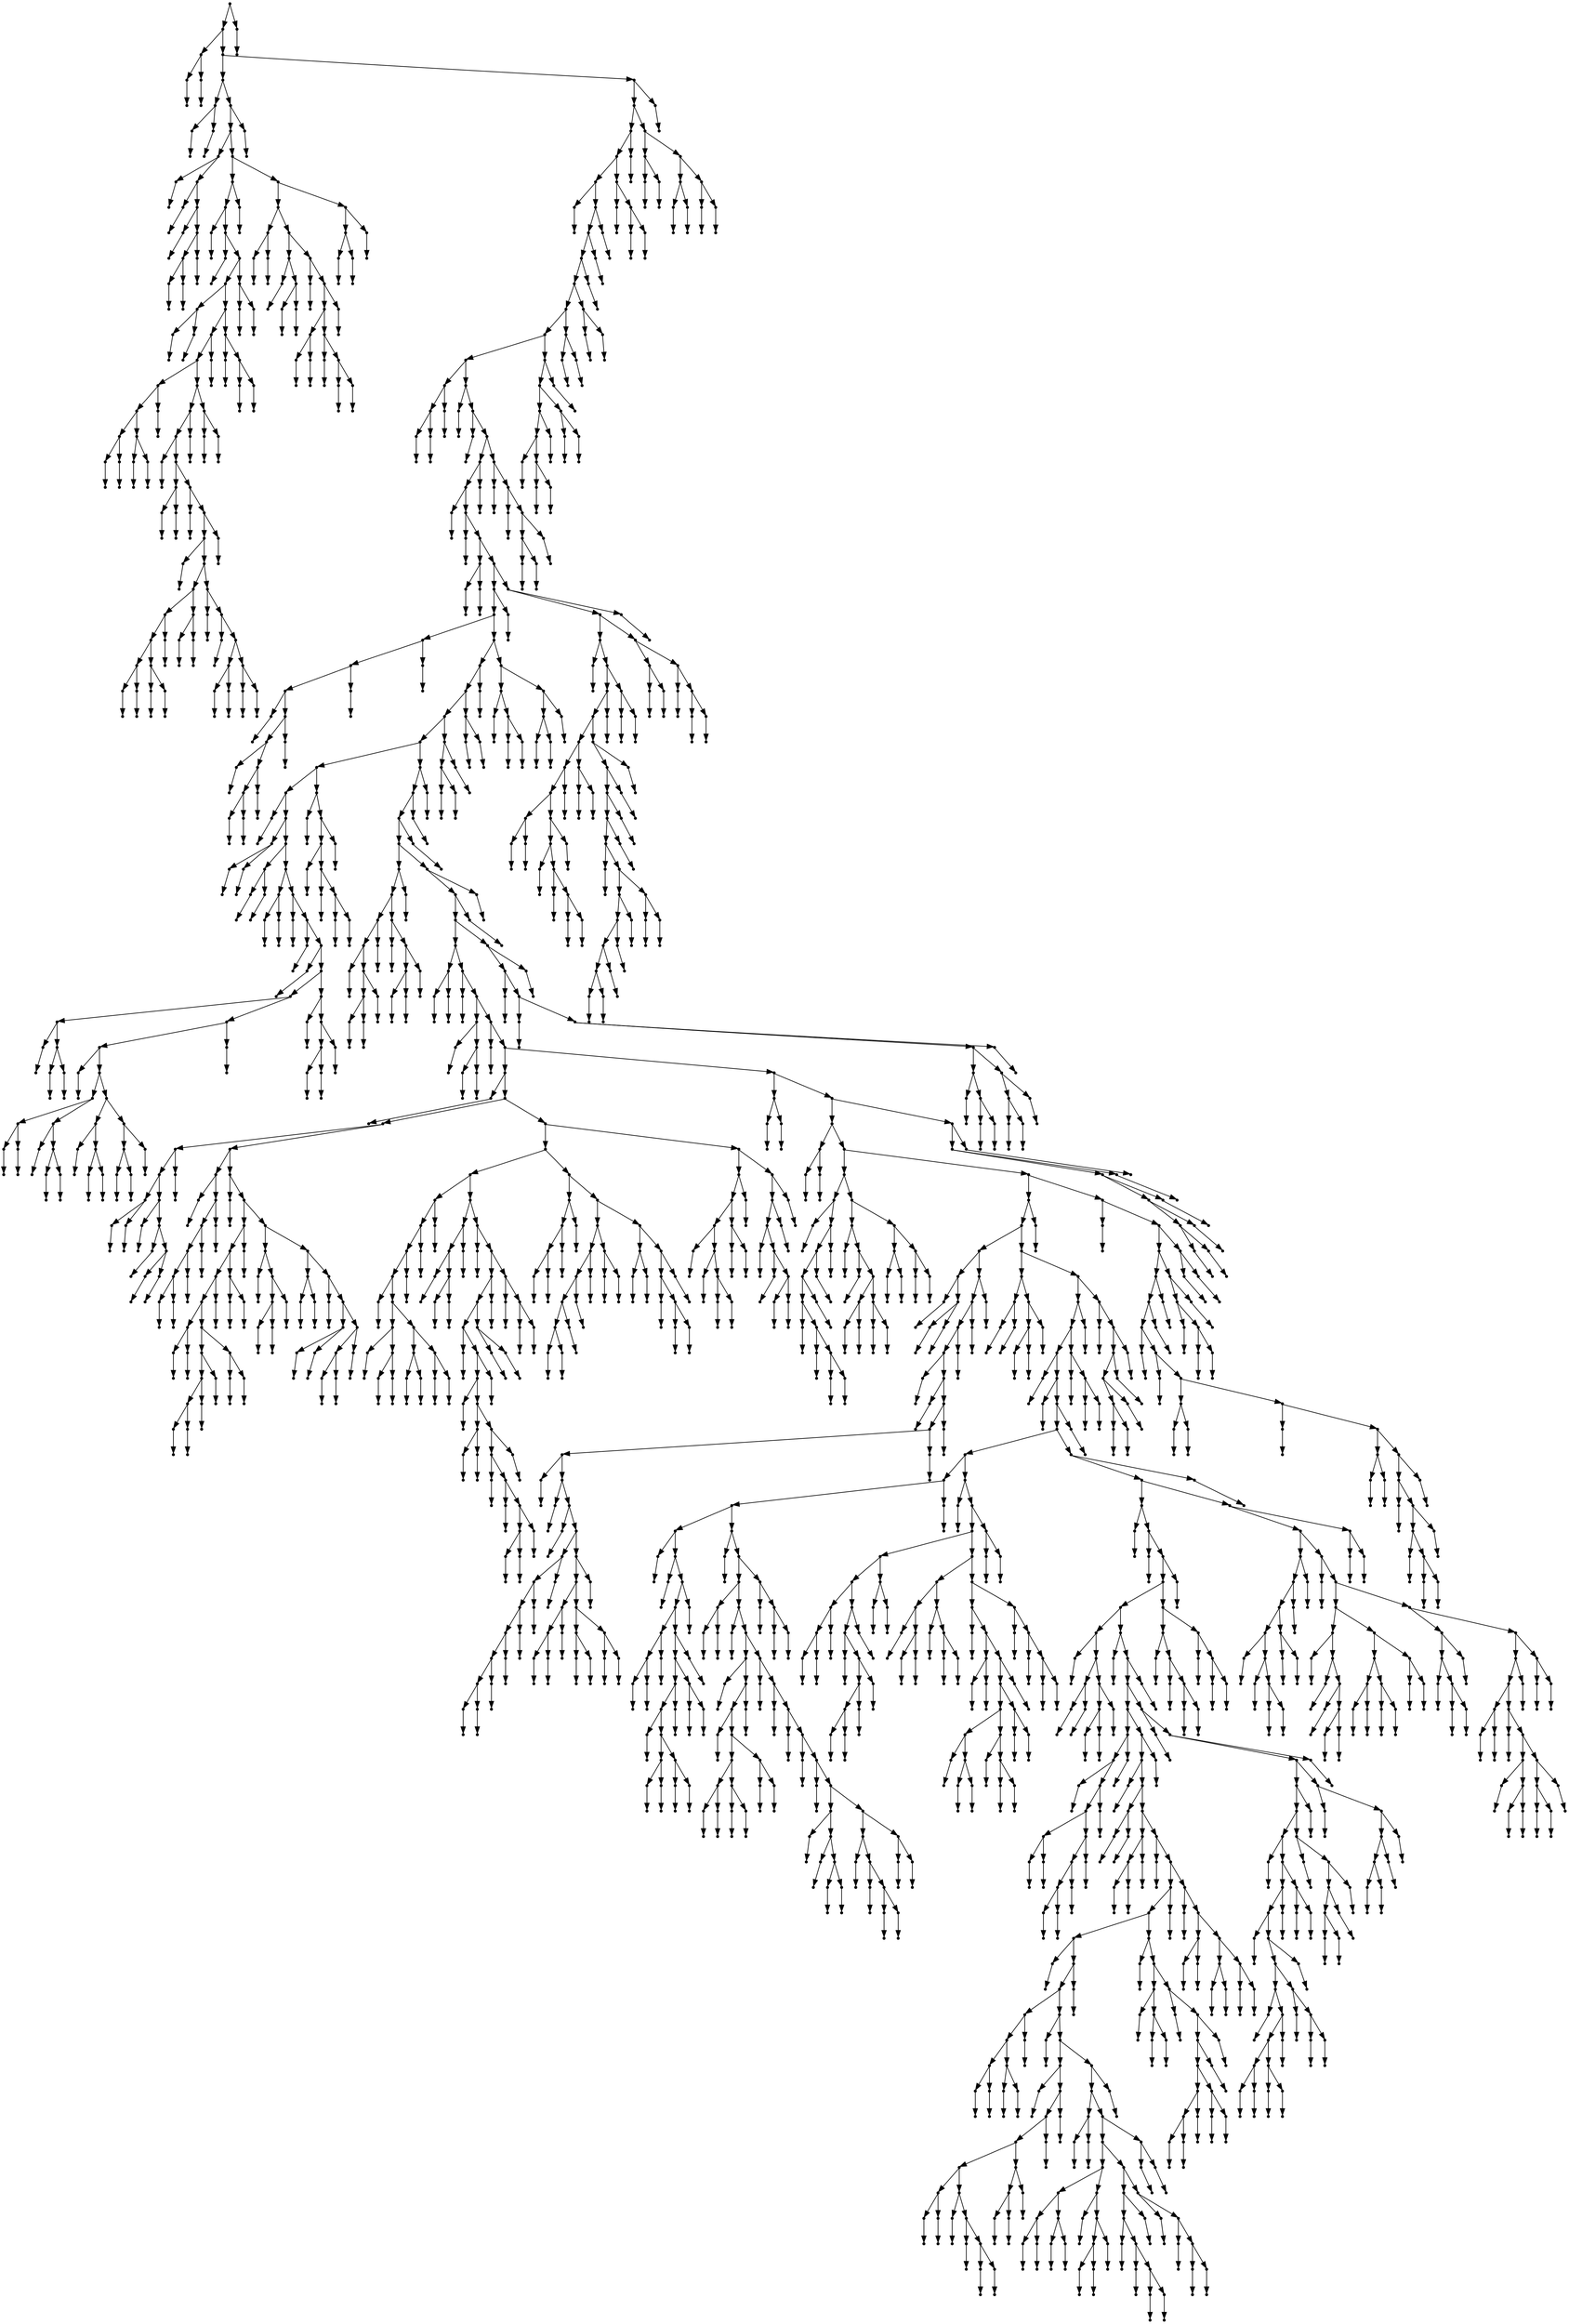 digraph {
  2017 [shape=point];
  2014 [shape=point];
  4 [shape=point];
  1 [shape=point];
  0 [shape=point];
  3 [shape=point];
  2 [shape=point];
  2013 [shape=point];
  189 [shape=point];
  9 [shape=point];
  6 [shape=point];
  5 [shape=point];
  8 [shape=point];
  7 [shape=point];
  188 [shape=point];
  185 [shape=point];
  26 [shape=point];
  11 [shape=point];
  10 [shape=point];
  25 [shape=point];
  13 [shape=point];
  12 [shape=point];
  24 [shape=point];
  15 [shape=point];
  14 [shape=point];
  23 [shape=point];
  20 [shape=point];
  17 [shape=point];
  16 [shape=point];
  19 [shape=point];
  18 [shape=point];
  22 [shape=point];
  21 [shape=point];
  184 [shape=point];
  139 [shape=point];
  136 [shape=point];
  28 [shape=point];
  27 [shape=point];
  135 [shape=point];
  30 [shape=point];
  29 [shape=point];
  134 [shape=point];
  128 [shape=point];
  35 [shape=point];
  32 [shape=point];
  31 [shape=point];
  34 [shape=point];
  33 [shape=point];
  127 [shape=point];
  118 [shape=point];
  115 [shape=point];
  49 [shape=point];
  46 [shape=point];
  40 [shape=point];
  37 [shape=point];
  36 [shape=point];
  39 [shape=point];
  38 [shape=point];
  45 [shape=point];
  42 [shape=point];
  41 [shape=point];
  44 [shape=point];
  43 [shape=point];
  48 [shape=point];
  47 [shape=point];
  114 [shape=point];
  108 [shape=point];
  105 [shape=point];
  51 [shape=point];
  50 [shape=point];
  104 [shape=point];
  56 [shape=point];
  53 [shape=point];
  52 [shape=point];
  55 [shape=point];
  54 [shape=point];
  103 [shape=point];
  58 [shape=point];
  57 [shape=point];
  102 [shape=point];
  99 [shape=point];
  60 [shape=point];
  59 [shape=point];
  98 [shape=point];
  80 [shape=point];
  74 [shape=point];
  71 [shape=point];
  65 [shape=point];
  62 [shape=point];
  61 [shape=point];
  64 [shape=point];
  63 [shape=point];
  70 [shape=point];
  67 [shape=point];
  66 [shape=point];
  69 [shape=point];
  68 [shape=point];
  73 [shape=point];
  72 [shape=point];
  79 [shape=point];
  76 [shape=point];
  75 [shape=point];
  78 [shape=point];
  77 [shape=point];
  97 [shape=point];
  82 [shape=point];
  81 [shape=point];
  96 [shape=point];
  84 [shape=point];
  83 [shape=point];
  95 [shape=point];
  89 [shape=point];
  86 [shape=point];
  85 [shape=point];
  88 [shape=point];
  87 [shape=point];
  94 [shape=point];
  91 [shape=point];
  90 [shape=point];
  93 [shape=point];
  92 [shape=point];
  101 [shape=point];
  100 [shape=point];
  107 [shape=point];
  106 [shape=point];
  113 [shape=point];
  110 [shape=point];
  109 [shape=point];
  112 [shape=point];
  111 [shape=point];
  117 [shape=point];
  116 [shape=point];
  126 [shape=point];
  120 [shape=point];
  119 [shape=point];
  125 [shape=point];
  122 [shape=point];
  121 [shape=point];
  124 [shape=point];
  123 [shape=point];
  133 [shape=point];
  130 [shape=point];
  129 [shape=point];
  132 [shape=point];
  131 [shape=point];
  138 [shape=point];
  137 [shape=point];
  183 [shape=point];
  174 [shape=point];
  144 [shape=point];
  141 [shape=point];
  140 [shape=point];
  143 [shape=point];
  142 [shape=point];
  173 [shape=point];
  152 [shape=point];
  146 [shape=point];
  145 [shape=point];
  151 [shape=point];
  148 [shape=point];
  147 [shape=point];
  150 [shape=point];
  149 [shape=point];
  172 [shape=point];
  154 [shape=point];
  153 [shape=point];
  171 [shape=point];
  168 [shape=point];
  159 [shape=point];
  156 [shape=point];
  155 [shape=point];
  158 [shape=point];
  157 [shape=point];
  167 [shape=point];
  161 [shape=point];
  160 [shape=point];
  166 [shape=point];
  163 [shape=point];
  162 [shape=point];
  165 [shape=point];
  164 [shape=point];
  170 [shape=point];
  169 [shape=point];
  182 [shape=point];
  179 [shape=point];
  176 [shape=point];
  175 [shape=point];
  178 [shape=point];
  177 [shape=point];
  181 [shape=point];
  180 [shape=point];
  187 [shape=point];
  186 [shape=point];
  2012 [shape=point];
  2009 [shape=point];
  1991 [shape=point];
  1988 [shape=point];
  1979 [shape=point];
  191 [shape=point];
  190 [shape=point];
  1978 [shape=point];
  1975 [shape=point];
  1972 [shape=point];
  1969 [shape=point];
  1963 [shape=point];
  1957 [shape=point];
  1936 [shape=point];
  199 [shape=point];
  196 [shape=point];
  193 [shape=point];
  192 [shape=point];
  195 [shape=point];
  194 [shape=point];
  198 [shape=point];
  197 [shape=point];
  1935 [shape=point];
  201 [shape=point];
  200 [shape=point];
  1934 [shape=point];
  203 [shape=point];
  202 [shape=point];
  1933 [shape=point];
  1918 [shape=point];
  1915 [shape=point];
  205 [shape=point];
  204 [shape=point];
  1914 [shape=point];
  207 [shape=point];
  206 [shape=point];
  1913 [shape=point];
  212 [shape=point];
  209 [shape=point];
  208 [shape=point];
  211 [shape=point];
  210 [shape=point];
  1912 [shape=point];
  1816 [shape=point];
  1813 [shape=point];
  235 [shape=point];
  232 [shape=point];
  229 [shape=point];
  214 [shape=point];
  213 [shape=point];
  228 [shape=point];
  225 [shape=point];
  216 [shape=point];
  215 [shape=point];
  224 [shape=point];
  221 [shape=point];
  218 [shape=point];
  217 [shape=point];
  220 [shape=point];
  219 [shape=point];
  223 [shape=point];
  222 [shape=point];
  227 [shape=point];
  226 [shape=point];
  231 [shape=point];
  230 [shape=point];
  234 [shape=point];
  233 [shape=point];
  1812 [shape=point];
  1794 [shape=point];
  1791 [shape=point];
  1785 [shape=point];
  1776 [shape=point];
  342 [shape=point];
  324 [shape=point];
  237 [shape=point];
  236 [shape=point];
  323 [shape=point];
  242 [shape=point];
  239 [shape=point];
  238 [shape=point];
  241 [shape=point];
  240 [shape=point];
  322 [shape=point];
  247 [shape=point];
  244 [shape=point];
  243 [shape=point];
  246 [shape=point];
  245 [shape=point];
  321 [shape=point];
  252 [shape=point];
  249 [shape=point];
  248 [shape=point];
  251 [shape=point];
  250 [shape=point];
  320 [shape=point];
  254 [shape=point];
  253 [shape=point];
  319 [shape=point];
  256 [shape=point];
  255 [shape=point];
  318 [shape=point];
  258 [shape=point];
  257 [shape=point];
  317 [shape=point];
  305 [shape=point];
  266 [shape=point];
  260 [shape=point];
  259 [shape=point];
  265 [shape=point];
  262 [shape=point];
  261 [shape=point];
  264 [shape=point];
  263 [shape=point];
  304 [shape=point];
  301 [shape=point];
  268 [shape=point];
  267 [shape=point];
  300 [shape=point];
  282 [shape=point];
  273 [shape=point];
  270 [shape=point];
  269 [shape=point];
  272 [shape=point];
  271 [shape=point];
  281 [shape=point];
  275 [shape=point];
  274 [shape=point];
  280 [shape=point];
  277 [shape=point];
  276 [shape=point];
  279 [shape=point];
  278 [shape=point];
  299 [shape=point];
  290 [shape=point];
  284 [shape=point];
  283 [shape=point];
  289 [shape=point];
  286 [shape=point];
  285 [shape=point];
  288 [shape=point];
  287 [shape=point];
  298 [shape=point];
  295 [shape=point];
  292 [shape=point];
  291 [shape=point];
  294 [shape=point];
  293 [shape=point];
  297 [shape=point];
  296 [shape=point];
  303 [shape=point];
  302 [shape=point];
  316 [shape=point];
  307 [shape=point];
  306 [shape=point];
  315 [shape=point];
  312 [shape=point];
  309 [shape=point];
  308 [shape=point];
  311 [shape=point];
  310 [shape=point];
  314 [shape=point];
  313 [shape=point];
  341 [shape=point];
  326 [shape=point];
  325 [shape=point];
  340 [shape=point];
  337 [shape=point];
  328 [shape=point];
  327 [shape=point];
  336 [shape=point];
  330 [shape=point];
  329 [shape=point];
  335 [shape=point];
  332 [shape=point];
  331 [shape=point];
  334 [shape=point];
  333 [shape=point];
  339 [shape=point];
  338 [shape=point];
  1775 [shape=point];
  1772 [shape=point];
  1769 [shape=point];
  1766 [shape=point];
  371 [shape=point];
  368 [shape=point];
  356 [shape=point];
  353 [shape=point];
  344 [shape=point];
  343 [shape=point];
  352 [shape=point];
  349 [shape=point];
  346 [shape=point];
  345 [shape=point];
  348 [shape=point];
  347 [shape=point];
  351 [shape=point];
  350 [shape=point];
  355 [shape=point];
  354 [shape=point];
  367 [shape=point];
  358 [shape=point];
  357 [shape=point];
  366 [shape=point];
  363 [shape=point];
  360 [shape=point];
  359 [shape=point];
  362 [shape=point];
  361 [shape=point];
  365 [shape=point];
  364 [shape=point];
  370 [shape=point];
  369 [shape=point];
  1765 [shape=point];
  1762 [shape=point];
  1759 [shape=point];
  1729 [shape=point];
  376 [shape=point];
  373 [shape=point];
  372 [shape=point];
  375 [shape=point];
  374 [shape=point];
  1728 [shape=point];
  378 [shape=point];
  377 [shape=point];
  1727 [shape=point];
  386 [shape=point];
  380 [shape=point];
  379 [shape=point];
  385 [shape=point];
  382 [shape=point];
  381 [shape=point];
  384 [shape=point];
  383 [shape=point];
  1726 [shape=point];
  388 [shape=point];
  387 [shape=point];
  1725 [shape=point];
  693 [shape=point];
  390 [shape=point];
  389 [shape=point];
  692 [shape=point];
  503 [shape=point];
  410 [shape=point];
  407 [shape=point];
  395 [shape=point];
  392 [shape=point];
  391 [shape=point];
  394 [shape=point];
  393 [shape=point];
  406 [shape=point];
  397 [shape=point];
  396 [shape=point];
  405 [shape=point];
  399 [shape=point];
  398 [shape=point];
  404 [shape=point];
  401 [shape=point];
  400 [shape=point];
  403 [shape=point];
  402 [shape=point];
  409 [shape=point];
  408 [shape=point];
  502 [shape=point];
  427 [shape=point];
  412 [shape=point];
  411 [shape=point];
  426 [shape=point];
  423 [shape=point];
  420 [shape=point];
  417 [shape=point];
  414 [shape=point];
  413 [shape=point];
  416 [shape=point];
  415 [shape=point];
  419 [shape=point];
  418 [shape=point];
  422 [shape=point];
  421 [shape=point];
  425 [shape=point];
  424 [shape=point];
  501 [shape=point];
  429 [shape=point];
  428 [shape=point];
  500 [shape=point];
  464 [shape=point];
  461 [shape=point];
  455 [shape=point];
  452 [shape=point];
  434 [shape=point];
  431 [shape=point];
  430 [shape=point];
  433 [shape=point];
  432 [shape=point];
  451 [shape=point];
  445 [shape=point];
  442 [shape=point];
  439 [shape=point];
  436 [shape=point];
  435 [shape=point];
  438 [shape=point];
  437 [shape=point];
  441 [shape=point];
  440 [shape=point];
  444 [shape=point];
  443 [shape=point];
  450 [shape=point];
  447 [shape=point];
  446 [shape=point];
  449 [shape=point];
  448 [shape=point];
  454 [shape=point];
  453 [shape=point];
  460 [shape=point];
  457 [shape=point];
  456 [shape=point];
  459 [shape=point];
  458 [shape=point];
  463 [shape=point];
  462 [shape=point];
  499 [shape=point];
  475 [shape=point];
  466 [shape=point];
  465 [shape=point];
  474 [shape=point];
  471 [shape=point];
  468 [shape=point];
  467 [shape=point];
  470 [shape=point];
  469 [shape=point];
  473 [shape=point];
  472 [shape=point];
  498 [shape=point];
  480 [shape=point];
  477 [shape=point];
  476 [shape=point];
  479 [shape=point];
  478 [shape=point];
  497 [shape=point];
  482 [shape=point];
  481 [shape=point];
  496 [shape=point];
  487 [shape=point];
  484 [shape=point];
  483 [shape=point];
  486 [shape=point];
  485 [shape=point];
  495 [shape=point];
  492 [shape=point];
  489 [shape=point];
  488 [shape=point];
  491 [shape=point];
  490 [shape=point];
  494 [shape=point];
  493 [shape=point];
  691 [shape=point];
  652 [shape=point];
  601 [shape=point];
  535 [shape=point];
  532 [shape=point];
  529 [shape=point];
  526 [shape=point];
  505 [shape=point];
  504 [shape=point];
  525 [shape=point];
  513 [shape=point];
  507 [shape=point];
  506 [shape=point];
  512 [shape=point];
  509 [shape=point];
  508 [shape=point];
  511 [shape=point];
  510 [shape=point];
  524 [shape=point];
  518 [shape=point];
  515 [shape=point];
  514 [shape=point];
  517 [shape=point];
  516 [shape=point];
  523 [shape=point];
  520 [shape=point];
  519 [shape=point];
  522 [shape=point];
  521 [shape=point];
  528 [shape=point];
  527 [shape=point];
  531 [shape=point];
  530 [shape=point];
  534 [shape=point];
  533 [shape=point];
  600 [shape=point];
  546 [shape=point];
  543 [shape=point];
  537 [shape=point];
  536 [shape=point];
  542 [shape=point];
  539 [shape=point];
  538 [shape=point];
  541 [shape=point];
  540 [shape=point];
  545 [shape=point];
  544 [shape=point];
  599 [shape=point];
  548 [shape=point];
  547 [shape=point];
  598 [shape=point];
  589 [shape=point];
  586 [shape=point];
  580 [shape=point];
  550 [shape=point];
  549 [shape=point];
  579 [shape=point];
  576 [shape=point];
  552 [shape=point];
  551 [shape=point];
  575 [shape=point];
  557 [shape=point];
  554 [shape=point];
  553 [shape=point];
  556 [shape=point];
  555 [shape=point];
  574 [shape=point];
  571 [shape=point];
  559 [shape=point];
  558 [shape=point];
  570 [shape=point];
  561 [shape=point];
  560 [shape=point];
  569 [shape=point];
  566 [shape=point];
  563 [shape=point];
  562 [shape=point];
  565 [shape=point];
  564 [shape=point];
  568 [shape=point];
  567 [shape=point];
  573 [shape=point];
  572 [shape=point];
  578 [shape=point];
  577 [shape=point];
  585 [shape=point];
  582 [shape=point];
  581 [shape=point];
  584 [shape=point];
  583 [shape=point];
  588 [shape=point];
  587 [shape=point];
  597 [shape=point];
  591 [shape=point];
  590 [shape=point];
  596 [shape=point];
  593 [shape=point];
  592 [shape=point];
  595 [shape=point];
  594 [shape=point];
  651 [shape=point];
  612 [shape=point];
  609 [shape=point];
  606 [shape=point];
  603 [shape=point];
  602 [shape=point];
  605 [shape=point];
  604 [shape=point];
  608 [shape=point];
  607 [shape=point];
  611 [shape=point];
  610 [shape=point];
  650 [shape=point];
  632 [shape=point];
  626 [shape=point];
  623 [shape=point];
  620 [shape=point];
  617 [shape=point];
  614 [shape=point];
  613 [shape=point];
  616 [shape=point];
  615 [shape=point];
  619 [shape=point];
  618 [shape=point];
  622 [shape=point];
  621 [shape=point];
  625 [shape=point];
  624 [shape=point];
  631 [shape=point];
  628 [shape=point];
  627 [shape=point];
  630 [shape=point];
  629 [shape=point];
  649 [shape=point];
  637 [shape=point];
  634 [shape=point];
  633 [shape=point];
  636 [shape=point];
  635 [shape=point];
  648 [shape=point];
  645 [shape=point];
  639 [shape=point];
  638 [shape=point];
  644 [shape=point];
  641 [shape=point];
  640 [shape=point];
  643 [shape=point];
  642 [shape=point];
  647 [shape=point];
  646 [shape=point];
  690 [shape=point];
  672 [shape=point];
  669 [shape=point];
  663 [shape=point];
  654 [shape=point];
  653 [shape=point];
  662 [shape=point];
  656 [shape=point];
  655 [shape=point];
  661 [shape=point];
  658 [shape=point];
  657 [shape=point];
  660 [shape=point];
  659 [shape=point];
  668 [shape=point];
  665 [shape=point];
  664 [shape=point];
  667 [shape=point];
  666 [shape=point];
  671 [shape=point];
  670 [shape=point];
  689 [shape=point];
  686 [shape=point];
  683 [shape=point];
  674 [shape=point];
  673 [shape=point];
  682 [shape=point];
  676 [shape=point];
  675 [shape=point];
  681 [shape=point];
  678 [shape=point];
  677 [shape=point];
  680 [shape=point];
  679 [shape=point];
  685 [shape=point];
  684 [shape=point];
  688 [shape=point];
  687 [shape=point];
  1724 [shape=point];
  698 [shape=point];
  695 [shape=point];
  694 [shape=point];
  697 [shape=point];
  696 [shape=point];
  1723 [shape=point];
  1705 [shape=point];
  703 [shape=point];
  700 [shape=point];
  699 [shape=point];
  702 [shape=point];
  701 [shape=point];
  1704 [shape=point];
  756 [shape=point];
  726 [shape=point];
  705 [shape=point];
  704 [shape=point];
  725 [shape=point];
  722 [shape=point];
  719 [shape=point];
  716 [shape=point];
  707 [shape=point];
  706 [shape=point];
  715 [shape=point];
  709 [shape=point];
  708 [shape=point];
  714 [shape=point];
  711 [shape=point];
  710 [shape=point];
  713 [shape=point];
  712 [shape=point];
  718 [shape=point];
  717 [shape=point];
  721 [shape=point];
  720 [shape=point];
  724 [shape=point];
  723 [shape=point];
  755 [shape=point];
  743 [shape=point];
  728 [shape=point];
  727 [shape=point];
  742 [shape=point];
  730 [shape=point];
  729 [shape=point];
  741 [shape=point];
  735 [shape=point];
  732 [shape=point];
  731 [shape=point];
  734 [shape=point];
  733 [shape=point];
  740 [shape=point];
  737 [shape=point];
  736 [shape=point];
  739 [shape=point];
  738 [shape=point];
  754 [shape=point];
  748 [shape=point];
  745 [shape=point];
  744 [shape=point];
  747 [shape=point];
  746 [shape=point];
  753 [shape=point];
  750 [shape=point];
  749 [shape=point];
  752 [shape=point];
  751 [shape=point];
  1703 [shape=point];
  1637 [shape=point];
  1634 [shape=point];
  839 [shape=point];
  764 [shape=point];
  758 [shape=point];
  757 [shape=point];
  763 [shape=point];
  760 [shape=point];
  759 [shape=point];
  762 [shape=point];
  761 [shape=point];
  838 [shape=point];
  835 [shape=point];
  832 [shape=point];
  829 [shape=point];
  766 [shape=point];
  765 [shape=point];
  828 [shape=point];
  768 [shape=point];
  767 [shape=point];
  827 [shape=point];
  824 [shape=point];
  821 [shape=point];
  770 [shape=point];
  769 [shape=point];
  820 [shape=point];
  772 [shape=point];
  771 [shape=point];
  819 [shape=point];
  774 [shape=point];
  773 [shape=point];
  818 [shape=point];
  794 [shape=point];
  791 [shape=point];
  788 [shape=point];
  785 [shape=point];
  782 [shape=point];
  779 [shape=point];
  776 [shape=point];
  775 [shape=point];
  778 [shape=point];
  777 [shape=point];
  781 [shape=point];
  780 [shape=point];
  784 [shape=point];
  783 [shape=point];
  787 [shape=point];
  786 [shape=point];
  790 [shape=point];
  789 [shape=point];
  793 [shape=point];
  792 [shape=point];
  817 [shape=point];
  814 [shape=point];
  802 [shape=point];
  799 [shape=point];
  796 [shape=point];
  795 [shape=point];
  798 [shape=point];
  797 [shape=point];
  801 [shape=point];
  800 [shape=point];
  813 [shape=point];
  807 [shape=point];
  804 [shape=point];
  803 [shape=point];
  806 [shape=point];
  805 [shape=point];
  812 [shape=point];
  809 [shape=point];
  808 [shape=point];
  811 [shape=point];
  810 [shape=point];
  816 [shape=point];
  815 [shape=point];
  823 [shape=point];
  822 [shape=point];
  826 [shape=point];
  825 [shape=point];
  831 [shape=point];
  830 [shape=point];
  834 [shape=point];
  833 [shape=point];
  837 [shape=point];
  836 [shape=point];
  1633 [shape=point];
  853 [shape=point];
  844 [shape=point];
  841 [shape=point];
  840 [shape=point];
  843 [shape=point];
  842 [shape=point];
  852 [shape=point];
  849 [shape=point];
  846 [shape=point];
  845 [shape=point];
  848 [shape=point];
  847 [shape=point];
  851 [shape=point];
  850 [shape=point];
  1632 [shape=point];
  1614 [shape=point];
  1611 [shape=point];
  1602 [shape=point];
  855 [shape=point];
  854 [shape=point];
  1601 [shape=point];
  857 [shape=point];
  856 [shape=point];
  1600 [shape=point];
  1597 [shape=point];
  1105 [shape=point];
  997 [shape=point];
  994 [shape=point];
  901 [shape=point];
  859 [shape=point];
  858 [shape=point];
  900 [shape=point];
  861 [shape=point];
  860 [shape=point];
  899 [shape=point];
  896 [shape=point];
  869 [shape=point];
  866 [shape=point];
  863 [shape=point];
  862 [shape=point];
  865 [shape=point];
  864 [shape=point];
  868 [shape=point];
  867 [shape=point];
  895 [shape=point];
  892 [shape=point];
  886 [shape=point];
  883 [shape=point];
  871 [shape=point];
  870 [shape=point];
  882 [shape=point];
  876 [shape=point];
  873 [shape=point];
  872 [shape=point];
  875 [shape=point];
  874 [shape=point];
  881 [shape=point];
  878 [shape=point];
  877 [shape=point];
  880 [shape=point];
  879 [shape=point];
  885 [shape=point];
  884 [shape=point];
  891 [shape=point];
  888 [shape=point];
  887 [shape=point];
  890 [shape=point];
  889 [shape=point];
  894 [shape=point];
  893 [shape=point];
  898 [shape=point];
  897 [shape=point];
  993 [shape=point];
  903 [shape=point];
  902 [shape=point];
  992 [shape=point];
  983 [shape=point];
  908 [shape=point];
  905 [shape=point];
  904 [shape=point];
  907 [shape=point];
  906 [shape=point];
  982 [shape=point];
  910 [shape=point];
  909 [shape=point];
  981 [shape=point];
  936 [shape=point];
  912 [shape=point];
  911 [shape=point];
  935 [shape=point];
  932 [shape=point];
  914 [shape=point];
  913 [shape=point];
  931 [shape=point];
  925 [shape=point];
  919 [shape=point];
  916 [shape=point];
  915 [shape=point];
  918 [shape=point];
  917 [shape=point];
  924 [shape=point];
  921 [shape=point];
  920 [shape=point];
  923 [shape=point];
  922 [shape=point];
  930 [shape=point];
  927 [shape=point];
  926 [shape=point];
  929 [shape=point];
  928 [shape=point];
  934 [shape=point];
  933 [shape=point];
  980 [shape=point];
  938 [shape=point];
  937 [shape=point];
  979 [shape=point];
  940 [shape=point];
  939 [shape=point];
  978 [shape=point];
  942 [shape=point];
  941 [shape=point];
  977 [shape=point];
  944 [shape=point];
  943 [shape=point];
  976 [shape=point];
  946 [shape=point];
  945 [shape=point];
  975 [shape=point];
  957 [shape=point];
  948 [shape=point];
  947 [shape=point];
  956 [shape=point];
  950 [shape=point];
  949 [shape=point];
  955 [shape=point];
  952 [shape=point];
  951 [shape=point];
  954 [shape=point];
  953 [shape=point];
  974 [shape=point];
  968 [shape=point];
  959 [shape=point];
  958 [shape=point];
  967 [shape=point];
  961 [shape=point];
  960 [shape=point];
  966 [shape=point];
  963 [shape=point];
  962 [shape=point];
  965 [shape=point];
  964 [shape=point];
  973 [shape=point];
  970 [shape=point];
  969 [shape=point];
  972 [shape=point];
  971 [shape=point];
  991 [shape=point];
  985 [shape=point];
  984 [shape=point];
  990 [shape=point];
  987 [shape=point];
  986 [shape=point];
  989 [shape=point];
  988 [shape=point];
  996 [shape=point];
  995 [shape=point];
  1104 [shape=point];
  999 [shape=point];
  998 [shape=point];
  1103 [shape=point];
  1097 [shape=point];
  1031 [shape=point];
  1025 [shape=point];
  1007 [shape=point];
  1004 [shape=point];
  1001 [shape=point];
  1000 [shape=point];
  1003 [shape=point];
  1002 [shape=point];
  1006 [shape=point];
  1005 [shape=point];
  1024 [shape=point];
  1021 [shape=point];
  1009 [shape=point];
  1008 [shape=point];
  1020 [shape=point];
  1017 [shape=point];
  1014 [shape=point];
  1011 [shape=point];
  1010 [shape=point];
  1013 [shape=point];
  1012 [shape=point];
  1016 [shape=point];
  1015 [shape=point];
  1019 [shape=point];
  1018 [shape=point];
  1023 [shape=point];
  1022 [shape=point];
  1030 [shape=point];
  1027 [shape=point];
  1026 [shape=point];
  1029 [shape=point];
  1028 [shape=point];
  1096 [shape=point];
  1048 [shape=point];
  1039 [shape=point];
  1033 [shape=point];
  1032 [shape=point];
  1038 [shape=point];
  1035 [shape=point];
  1034 [shape=point];
  1037 [shape=point];
  1036 [shape=point];
  1047 [shape=point];
  1041 [shape=point];
  1040 [shape=point];
  1046 [shape=point];
  1043 [shape=point];
  1042 [shape=point];
  1045 [shape=point];
  1044 [shape=point];
  1095 [shape=point];
  1083 [shape=point];
  1050 [shape=point];
  1049 [shape=point];
  1082 [shape=point];
  1055 [shape=point];
  1052 [shape=point];
  1051 [shape=point];
  1054 [shape=point];
  1053 [shape=point];
  1081 [shape=point];
  1078 [shape=point];
  1072 [shape=point];
  1063 [shape=point];
  1057 [shape=point];
  1056 [shape=point];
  1062 [shape=point];
  1059 [shape=point];
  1058 [shape=point];
  1061 [shape=point];
  1060 [shape=point];
  1071 [shape=point];
  1065 [shape=point];
  1064 [shape=point];
  1070 [shape=point];
  1067 [shape=point];
  1066 [shape=point];
  1069 [shape=point];
  1068 [shape=point];
  1077 [shape=point];
  1074 [shape=point];
  1073 [shape=point];
  1076 [shape=point];
  1075 [shape=point];
  1080 [shape=point];
  1079 [shape=point];
  1094 [shape=point];
  1085 [shape=point];
  1084 [shape=point];
  1093 [shape=point];
  1087 [shape=point];
  1086 [shape=point];
  1092 [shape=point];
  1089 [shape=point];
  1088 [shape=point];
  1091 [shape=point];
  1090 [shape=point];
  1102 [shape=point];
  1099 [shape=point];
  1098 [shape=point];
  1101 [shape=point];
  1100 [shape=point];
  1596 [shape=point];
  1593 [shape=point];
  1479 [shape=point];
  1107 [shape=point];
  1106 [shape=point];
  1478 [shape=point];
  1109 [shape=point];
  1108 [shape=point];
  1477 [shape=point];
  1474 [shape=point];
  1453 [shape=point];
  1126 [shape=point];
  1111 [shape=point];
  1110 [shape=point];
  1125 [shape=point];
  1116 [shape=point];
  1113 [shape=point];
  1112 [shape=point];
  1115 [shape=point];
  1114 [shape=point];
  1124 [shape=point];
  1121 [shape=point];
  1118 [shape=point];
  1117 [shape=point];
  1120 [shape=point];
  1119 [shape=point];
  1123 [shape=point];
  1122 [shape=point];
  1452 [shape=point];
  1128 [shape=point];
  1127 [shape=point];
  1451 [shape=point];
  1448 [shape=point];
  1364 [shape=point];
  1154 [shape=point];
  1151 [shape=point];
  1130 [shape=point];
  1129 [shape=point];
  1150 [shape=point];
  1147 [shape=point];
  1135 [shape=point];
  1132 [shape=point];
  1131 [shape=point];
  1134 [shape=point];
  1133 [shape=point];
  1146 [shape=point];
  1143 [shape=point];
  1140 [shape=point];
  1137 [shape=point];
  1136 [shape=point];
  1139 [shape=point];
  1138 [shape=point];
  1142 [shape=point];
  1141 [shape=point];
  1145 [shape=point];
  1144 [shape=point];
  1149 [shape=point];
  1148 [shape=point];
  1153 [shape=point];
  1152 [shape=point];
  1363 [shape=point];
  1360 [shape=point];
  1156 [shape=point];
  1155 [shape=point];
  1359 [shape=point];
  1161 [shape=point];
  1158 [shape=point];
  1157 [shape=point];
  1160 [shape=point];
  1159 [shape=point];
  1358 [shape=point];
  1169 [shape=point];
  1166 [shape=point];
  1163 [shape=point];
  1162 [shape=point];
  1165 [shape=point];
  1164 [shape=point];
  1168 [shape=point];
  1167 [shape=point];
  1357 [shape=point];
  1171 [shape=point];
  1170 [shape=point];
  1356 [shape=point];
  1335 [shape=point];
  1332 [shape=point];
  1296 [shape=point];
  1173 [shape=point];
  1172 [shape=point];
  1295 [shape=point];
  1292 [shape=point];
  1187 [shape=point];
  1184 [shape=point];
  1178 [shape=point];
  1175 [shape=point];
  1174 [shape=point];
  1177 [shape=point];
  1176 [shape=point];
  1183 [shape=point];
  1180 [shape=point];
  1179 [shape=point];
  1182 [shape=point];
  1181 [shape=point];
  1186 [shape=point];
  1185 [shape=point];
  1291 [shape=point];
  1189 [shape=point];
  1188 [shape=point];
  1290 [shape=point];
  1224 [shape=point];
  1191 [shape=point];
  1190 [shape=point];
  1223 [shape=point];
  1220 [shape=point];
  1217 [shape=point];
  1208 [shape=point];
  1196 [shape=point];
  1193 [shape=point];
  1192 [shape=point];
  1195 [shape=point];
  1194 [shape=point];
  1207 [shape=point];
  1198 [shape=point];
  1197 [shape=point];
  1206 [shape=point];
  1200 [shape=point];
  1199 [shape=point];
  1205 [shape=point];
  1202 [shape=point];
  1201 [shape=point];
  1204 [shape=point];
  1203 [shape=point];
  1216 [shape=point];
  1213 [shape=point];
  1210 [shape=point];
  1209 [shape=point];
  1212 [shape=point];
  1211 [shape=point];
  1215 [shape=point];
  1214 [shape=point];
  1219 [shape=point];
  1218 [shape=point];
  1222 [shape=point];
  1221 [shape=point];
  1289 [shape=point];
  1286 [shape=point];
  1229 [shape=point];
  1226 [shape=point];
  1225 [shape=point];
  1228 [shape=point];
  1227 [shape=point];
  1285 [shape=point];
  1279 [shape=point];
  1252 [shape=point];
  1240 [shape=point];
  1234 [shape=point];
  1231 [shape=point];
  1230 [shape=point];
  1233 [shape=point];
  1232 [shape=point];
  1239 [shape=point];
  1236 [shape=point];
  1235 [shape=point];
  1238 [shape=point];
  1237 [shape=point];
  1251 [shape=point];
  1242 [shape=point];
  1241 [shape=point];
  1250 [shape=point];
  1247 [shape=point];
  1244 [shape=point];
  1243 [shape=point];
  1246 [shape=point];
  1245 [shape=point];
  1249 [shape=point];
  1248 [shape=point];
  1278 [shape=point];
  1266 [shape=point];
  1263 [shape=point];
  1254 [shape=point];
  1253 [shape=point];
  1262 [shape=point];
  1256 [shape=point];
  1255 [shape=point];
  1261 [shape=point];
  1258 [shape=point];
  1257 [shape=point];
  1260 [shape=point];
  1259 [shape=point];
  1265 [shape=point];
  1264 [shape=point];
  1277 [shape=point];
  1268 [shape=point];
  1267 [shape=point];
  1276 [shape=point];
  1270 [shape=point];
  1269 [shape=point];
  1275 [shape=point];
  1272 [shape=point];
  1271 [shape=point];
  1274 [shape=point];
  1273 [shape=point];
  1284 [shape=point];
  1281 [shape=point];
  1280 [shape=point];
  1283 [shape=point];
  1282 [shape=point];
  1288 [shape=point];
  1287 [shape=point];
  1294 [shape=point];
  1293 [shape=point];
  1331 [shape=point];
  1298 [shape=point];
  1297 [shape=point];
  1330 [shape=point];
  1306 [shape=point];
  1300 [shape=point];
  1299 [shape=point];
  1305 [shape=point];
  1302 [shape=point];
  1301 [shape=point];
  1304 [shape=point];
  1303 [shape=point];
  1329 [shape=point];
  1308 [shape=point];
  1307 [shape=point];
  1328 [shape=point];
  1325 [shape=point];
  1322 [shape=point];
  1316 [shape=point];
  1313 [shape=point];
  1310 [shape=point];
  1309 [shape=point];
  1312 [shape=point];
  1311 [shape=point];
  1315 [shape=point];
  1314 [shape=point];
  1321 [shape=point];
  1318 [shape=point];
  1317 [shape=point];
  1320 [shape=point];
  1319 [shape=point];
  1324 [shape=point];
  1323 [shape=point];
  1327 [shape=point];
  1326 [shape=point];
  1334 [shape=point];
  1333 [shape=point];
  1355 [shape=point];
  1337 [shape=point];
  1336 [shape=point];
  1354 [shape=point];
  1342 [shape=point];
  1339 [shape=point];
  1338 [shape=point];
  1341 [shape=point];
  1340 [shape=point];
  1353 [shape=point];
  1347 [shape=point];
  1344 [shape=point];
  1343 [shape=point];
  1346 [shape=point];
  1345 [shape=point];
  1352 [shape=point];
  1349 [shape=point];
  1348 [shape=point];
  1351 [shape=point];
  1350 [shape=point];
  1362 [shape=point];
  1361 [shape=point];
  1447 [shape=point];
  1366 [shape=point];
  1365 [shape=point];
  1446 [shape=point];
  1443 [shape=point];
  1428 [shape=point];
  1425 [shape=point];
  1410 [shape=point];
  1368 [shape=point];
  1367 [shape=point];
  1409 [shape=point];
  1403 [shape=point];
  1400 [shape=point];
  1370 [shape=point];
  1369 [shape=point];
  1399 [shape=point];
  1396 [shape=point];
  1387 [shape=point];
  1372 [shape=point];
  1371 [shape=point];
  1386 [shape=point];
  1383 [shape=point];
  1377 [shape=point];
  1374 [shape=point];
  1373 [shape=point];
  1376 [shape=point];
  1375 [shape=point];
  1382 [shape=point];
  1379 [shape=point];
  1378 [shape=point];
  1381 [shape=point];
  1380 [shape=point];
  1385 [shape=point];
  1384 [shape=point];
  1395 [shape=point];
  1389 [shape=point];
  1388 [shape=point];
  1394 [shape=point];
  1391 [shape=point];
  1390 [shape=point];
  1393 [shape=point];
  1392 [shape=point];
  1398 [shape=point];
  1397 [shape=point];
  1402 [shape=point];
  1401 [shape=point];
  1408 [shape=point];
  1405 [shape=point];
  1404 [shape=point];
  1407 [shape=point];
  1406 [shape=point];
  1424 [shape=point];
  1412 [shape=point];
  1411 [shape=point];
  1423 [shape=point];
  1420 [shape=point];
  1417 [shape=point];
  1414 [shape=point];
  1413 [shape=point];
  1416 [shape=point];
  1415 [shape=point];
  1419 [shape=point];
  1418 [shape=point];
  1422 [shape=point];
  1421 [shape=point];
  1427 [shape=point];
  1426 [shape=point];
  1442 [shape=point];
  1430 [shape=point];
  1429 [shape=point];
  1441 [shape=point];
  1438 [shape=point];
  1435 [shape=point];
  1432 [shape=point];
  1431 [shape=point];
  1434 [shape=point];
  1433 [shape=point];
  1437 [shape=point];
  1436 [shape=point];
  1440 [shape=point];
  1439 [shape=point];
  1445 [shape=point];
  1444 [shape=point];
  1450 [shape=point];
  1449 [shape=point];
  1473 [shape=point];
  1464 [shape=point];
  1455 [shape=point];
  1454 [shape=point];
  1463 [shape=point];
  1457 [shape=point];
  1456 [shape=point];
  1462 [shape=point];
  1459 [shape=point];
  1458 [shape=point];
  1461 [shape=point];
  1460 [shape=point];
  1472 [shape=point];
  1466 [shape=point];
  1465 [shape=point];
  1471 [shape=point];
  1468 [shape=point];
  1467 [shape=point];
  1470 [shape=point];
  1469 [shape=point];
  1476 [shape=point];
  1475 [shape=point];
  1592 [shape=point];
  1586 [shape=point];
  1502 [shape=point];
  1499 [shape=point];
  1496 [shape=point];
  1490 [shape=point];
  1481 [shape=point];
  1480 [shape=point];
  1489 [shape=point];
  1483 [shape=point];
  1482 [shape=point];
  1488 [shape=point];
  1485 [shape=point];
  1484 [shape=point];
  1487 [shape=point];
  1486 [shape=point];
  1495 [shape=point];
  1492 [shape=point];
  1491 [shape=point];
  1494 [shape=point];
  1493 [shape=point];
  1498 [shape=point];
  1497 [shape=point];
  1501 [shape=point];
  1500 [shape=point];
  1585 [shape=point];
  1504 [shape=point];
  1503 [shape=point];
  1584 [shape=point];
  1536 [shape=point];
  1518 [shape=point];
  1506 [shape=point];
  1505 [shape=point];
  1517 [shape=point];
  1508 [shape=point];
  1507 [shape=point];
  1516 [shape=point];
  1510 [shape=point];
  1509 [shape=point];
  1515 [shape=point];
  1512 [shape=point];
  1511 [shape=point];
  1514 [shape=point];
  1513 [shape=point];
  1535 [shape=point];
  1529 [shape=point];
  1523 [shape=point];
  1520 [shape=point];
  1519 [shape=point];
  1522 [shape=point];
  1521 [shape=point];
  1528 [shape=point];
  1525 [shape=point];
  1524 [shape=point];
  1527 [shape=point];
  1526 [shape=point];
  1534 [shape=point];
  1531 [shape=point];
  1530 [shape=point];
  1533 [shape=point];
  1532 [shape=point];
  1583 [shape=point];
  1547 [shape=point];
  1544 [shape=point];
  1538 [shape=point];
  1537 [shape=point];
  1543 [shape=point];
  1540 [shape=point];
  1539 [shape=point];
  1542 [shape=point];
  1541 [shape=point];
  1546 [shape=point];
  1545 [shape=point];
  1582 [shape=point];
  1576 [shape=point];
  1573 [shape=point];
  1552 [shape=point];
  1549 [shape=point];
  1548 [shape=point];
  1551 [shape=point];
  1550 [shape=point];
  1572 [shape=point];
  1554 [shape=point];
  1553 [shape=point];
  1571 [shape=point];
  1562 [shape=point];
  1556 [shape=point];
  1555 [shape=point];
  1561 [shape=point];
  1558 [shape=point];
  1557 [shape=point];
  1560 [shape=point];
  1559 [shape=point];
  1570 [shape=point];
  1567 [shape=point];
  1564 [shape=point];
  1563 [shape=point];
  1566 [shape=point];
  1565 [shape=point];
  1569 [shape=point];
  1568 [shape=point];
  1575 [shape=point];
  1574 [shape=point];
  1581 [shape=point];
  1578 [shape=point];
  1577 [shape=point];
  1580 [shape=point];
  1579 [shape=point];
  1591 [shape=point];
  1588 [shape=point];
  1587 [shape=point];
  1590 [shape=point];
  1589 [shape=point];
  1595 [shape=point];
  1594 [shape=point];
  1599 [shape=point];
  1598 [shape=point];
  1610 [shape=point];
  1604 [shape=point];
  1603 [shape=point];
  1609 [shape=point];
  1606 [shape=point];
  1605 [shape=point];
  1608 [shape=point];
  1607 [shape=point];
  1613 [shape=point];
  1612 [shape=point];
  1631 [shape=point];
  1616 [shape=point];
  1615 [shape=point];
  1630 [shape=point];
  1627 [shape=point];
  1624 [shape=point];
  1621 [shape=point];
  1618 [shape=point];
  1617 [shape=point];
  1620 [shape=point];
  1619 [shape=point];
  1623 [shape=point];
  1622 [shape=point];
  1626 [shape=point];
  1625 [shape=point];
  1629 [shape=point];
  1628 [shape=point];
  1636 [shape=point];
  1635 [shape=point];
  1702 [shape=point];
  1639 [shape=point];
  1638 [shape=point];
  1701 [shape=point];
  1695 [shape=point];
  1683 [shape=point];
  1680 [shape=point];
  1677 [shape=point];
  1641 [shape=point];
  1640 [shape=point];
  1676 [shape=point];
  1643 [shape=point];
  1642 [shape=point];
  1675 [shape=point];
  1648 [shape=point];
  1645 [shape=point];
  1644 [shape=point];
  1647 [shape=point];
  1646 [shape=point];
  1674 [shape=point];
  1650 [shape=point];
  1649 [shape=point];
  1673 [shape=point];
  1655 [shape=point];
  1652 [shape=point];
  1651 [shape=point];
  1654 [shape=point];
  1653 [shape=point];
  1672 [shape=point];
  1669 [shape=point];
  1657 [shape=point];
  1656 [shape=point];
  1668 [shape=point];
  1665 [shape=point];
  1659 [shape=point];
  1658 [shape=point];
  1664 [shape=point];
  1661 [shape=point];
  1660 [shape=point];
  1663 [shape=point];
  1662 [shape=point];
  1667 [shape=point];
  1666 [shape=point];
  1671 [shape=point];
  1670 [shape=point];
  1679 [shape=point];
  1678 [shape=point];
  1682 [shape=point];
  1681 [shape=point];
  1694 [shape=point];
  1691 [shape=point];
  1685 [shape=point];
  1684 [shape=point];
  1690 [shape=point];
  1687 [shape=point];
  1686 [shape=point];
  1689 [shape=point];
  1688 [shape=point];
  1693 [shape=point];
  1692 [shape=point];
  1700 [shape=point];
  1697 [shape=point];
  1696 [shape=point];
  1699 [shape=point];
  1698 [shape=point];
  1722 [shape=point];
  1719 [shape=point];
  1716 [shape=point];
  1713 [shape=point];
  1710 [shape=point];
  1707 [shape=point];
  1706 [shape=point];
  1709 [shape=point];
  1708 [shape=point];
  1712 [shape=point];
  1711 [shape=point];
  1715 [shape=point];
  1714 [shape=point];
  1718 [shape=point];
  1717 [shape=point];
  1721 [shape=point];
  1720 [shape=point];
  1758 [shape=point];
  1755 [shape=point];
  1731 [shape=point];
  1730 [shape=point];
  1754 [shape=point];
  1733 [shape=point];
  1732 [shape=point];
  1753 [shape=point];
  1750 [shape=point];
  1741 [shape=point];
  1735 [shape=point];
  1734 [shape=point];
  1740 [shape=point];
  1737 [shape=point];
  1736 [shape=point];
  1739 [shape=point];
  1738 [shape=point];
  1749 [shape=point];
  1746 [shape=point];
  1743 [shape=point];
  1742 [shape=point];
  1745 [shape=point];
  1744 [shape=point];
  1748 [shape=point];
  1747 [shape=point];
  1752 [shape=point];
  1751 [shape=point];
  1757 [shape=point];
  1756 [shape=point];
  1761 [shape=point];
  1760 [shape=point];
  1764 [shape=point];
  1763 [shape=point];
  1768 [shape=point];
  1767 [shape=point];
  1771 [shape=point];
  1770 [shape=point];
  1774 [shape=point];
  1773 [shape=point];
  1784 [shape=point];
  1781 [shape=point];
  1778 [shape=point];
  1777 [shape=point];
  1780 [shape=point];
  1779 [shape=point];
  1783 [shape=point];
  1782 [shape=point];
  1790 [shape=point];
  1787 [shape=point];
  1786 [shape=point];
  1789 [shape=point];
  1788 [shape=point];
  1793 [shape=point];
  1792 [shape=point];
  1811 [shape=point];
  1802 [shape=point];
  1796 [shape=point];
  1795 [shape=point];
  1801 [shape=point];
  1798 [shape=point];
  1797 [shape=point];
  1800 [shape=point];
  1799 [shape=point];
  1810 [shape=point];
  1807 [shape=point];
  1804 [shape=point];
  1803 [shape=point];
  1806 [shape=point];
  1805 [shape=point];
  1809 [shape=point];
  1808 [shape=point];
  1815 [shape=point];
  1814 [shape=point];
  1911 [shape=point];
  1908 [shape=point];
  1893 [shape=point];
  1818 [shape=point];
  1817 [shape=point];
  1892 [shape=point];
  1886 [shape=point];
  1883 [shape=point];
  1847 [shape=point];
  1841 [shape=point];
  1838 [shape=point];
  1823 [shape=point];
  1820 [shape=point];
  1819 [shape=point];
  1822 [shape=point];
  1821 [shape=point];
  1837 [shape=point];
  1834 [shape=point];
  1825 [shape=point];
  1824 [shape=point];
  1833 [shape=point];
  1827 [shape=point];
  1826 [shape=point];
  1832 [shape=point];
  1829 [shape=point];
  1828 [shape=point];
  1831 [shape=point];
  1830 [shape=point];
  1836 [shape=point];
  1835 [shape=point];
  1840 [shape=point];
  1839 [shape=point];
  1846 [shape=point];
  1843 [shape=point];
  1842 [shape=point];
  1845 [shape=point];
  1844 [shape=point];
  1882 [shape=point];
  1879 [shape=point];
  1876 [shape=point];
  1873 [shape=point];
  1870 [shape=point];
  1849 [shape=point];
  1848 [shape=point];
  1869 [shape=point];
  1863 [shape=point];
  1860 [shape=point];
  1857 [shape=point];
  1854 [shape=point];
  1851 [shape=point];
  1850 [shape=point];
  1853 [shape=point];
  1852 [shape=point];
  1856 [shape=point];
  1855 [shape=point];
  1859 [shape=point];
  1858 [shape=point];
  1862 [shape=point];
  1861 [shape=point];
  1868 [shape=point];
  1865 [shape=point];
  1864 [shape=point];
  1867 [shape=point];
  1866 [shape=point];
  1872 [shape=point];
  1871 [shape=point];
  1875 [shape=point];
  1874 [shape=point];
  1878 [shape=point];
  1877 [shape=point];
  1881 [shape=point];
  1880 [shape=point];
  1885 [shape=point];
  1884 [shape=point];
  1891 [shape=point];
  1888 [shape=point];
  1887 [shape=point];
  1890 [shape=point];
  1889 [shape=point];
  1907 [shape=point];
  1898 [shape=point];
  1895 [shape=point];
  1894 [shape=point];
  1897 [shape=point];
  1896 [shape=point];
  1906 [shape=point];
  1900 [shape=point];
  1899 [shape=point];
  1905 [shape=point];
  1902 [shape=point];
  1901 [shape=point];
  1904 [shape=point];
  1903 [shape=point];
  1910 [shape=point];
  1909 [shape=point];
  1917 [shape=point];
  1916 [shape=point];
  1932 [shape=point];
  1920 [shape=point];
  1919 [shape=point];
  1931 [shape=point];
  1922 [shape=point];
  1921 [shape=point];
  1930 [shape=point];
  1927 [shape=point];
  1924 [shape=point];
  1923 [shape=point];
  1926 [shape=point];
  1925 [shape=point];
  1929 [shape=point];
  1928 [shape=point];
  1956 [shape=point];
  1953 [shape=point];
  1947 [shape=point];
  1944 [shape=point];
  1938 [shape=point];
  1937 [shape=point];
  1943 [shape=point];
  1940 [shape=point];
  1939 [shape=point];
  1942 [shape=point];
  1941 [shape=point];
  1946 [shape=point];
  1945 [shape=point];
  1952 [shape=point];
  1949 [shape=point];
  1948 [shape=point];
  1951 [shape=point];
  1950 [shape=point];
  1955 [shape=point];
  1954 [shape=point];
  1962 [shape=point];
  1959 [shape=point];
  1958 [shape=point];
  1961 [shape=point];
  1960 [shape=point];
  1968 [shape=point];
  1965 [shape=point];
  1964 [shape=point];
  1967 [shape=point];
  1966 [shape=point];
  1971 [shape=point];
  1970 [shape=point];
  1974 [shape=point];
  1973 [shape=point];
  1977 [shape=point];
  1976 [shape=point];
  1987 [shape=point];
  1981 [shape=point];
  1980 [shape=point];
  1986 [shape=point];
  1983 [shape=point];
  1982 [shape=point];
  1985 [shape=point];
  1984 [shape=point];
  1990 [shape=point];
  1989 [shape=point];
  2008 [shape=point];
  1996 [shape=point];
  1993 [shape=point];
  1992 [shape=point];
  1995 [shape=point];
  1994 [shape=point];
  2007 [shape=point];
  2001 [shape=point];
  1998 [shape=point];
  1997 [shape=point];
  2000 [shape=point];
  1999 [shape=point];
  2006 [shape=point];
  2003 [shape=point];
  2002 [shape=point];
  2005 [shape=point];
  2004 [shape=point];
  2011 [shape=point];
  2010 [shape=point];
  2016 [shape=point];
  2015 [shape=point];
2017 -> 2014;
2014 -> 4;
4 -> 1;
1 -> 0;
4 -> 3;
3 -> 2;
2014 -> 2013;
2013 -> 189;
189 -> 9;
9 -> 6;
6 -> 5;
9 -> 8;
8 -> 7;
189 -> 188;
188 -> 185;
185 -> 26;
26 -> 11;
11 -> 10;
26 -> 25;
25 -> 13;
13 -> 12;
25 -> 24;
24 -> 15;
15 -> 14;
24 -> 23;
23 -> 20;
20 -> 17;
17 -> 16;
20 -> 19;
19 -> 18;
23 -> 22;
22 -> 21;
185 -> 184;
184 -> 139;
139 -> 136;
136 -> 28;
28 -> 27;
136 -> 135;
135 -> 30;
30 -> 29;
135 -> 134;
134 -> 128;
128 -> 35;
35 -> 32;
32 -> 31;
35 -> 34;
34 -> 33;
128 -> 127;
127 -> 118;
118 -> 115;
115 -> 49;
49 -> 46;
46 -> 40;
40 -> 37;
37 -> 36;
40 -> 39;
39 -> 38;
46 -> 45;
45 -> 42;
42 -> 41;
45 -> 44;
44 -> 43;
49 -> 48;
48 -> 47;
115 -> 114;
114 -> 108;
108 -> 105;
105 -> 51;
51 -> 50;
105 -> 104;
104 -> 56;
56 -> 53;
53 -> 52;
56 -> 55;
55 -> 54;
104 -> 103;
103 -> 58;
58 -> 57;
103 -> 102;
102 -> 99;
99 -> 60;
60 -> 59;
99 -> 98;
98 -> 80;
80 -> 74;
74 -> 71;
71 -> 65;
65 -> 62;
62 -> 61;
65 -> 64;
64 -> 63;
71 -> 70;
70 -> 67;
67 -> 66;
70 -> 69;
69 -> 68;
74 -> 73;
73 -> 72;
80 -> 79;
79 -> 76;
76 -> 75;
79 -> 78;
78 -> 77;
98 -> 97;
97 -> 82;
82 -> 81;
97 -> 96;
96 -> 84;
84 -> 83;
96 -> 95;
95 -> 89;
89 -> 86;
86 -> 85;
89 -> 88;
88 -> 87;
95 -> 94;
94 -> 91;
91 -> 90;
94 -> 93;
93 -> 92;
102 -> 101;
101 -> 100;
108 -> 107;
107 -> 106;
114 -> 113;
113 -> 110;
110 -> 109;
113 -> 112;
112 -> 111;
118 -> 117;
117 -> 116;
127 -> 126;
126 -> 120;
120 -> 119;
126 -> 125;
125 -> 122;
122 -> 121;
125 -> 124;
124 -> 123;
134 -> 133;
133 -> 130;
130 -> 129;
133 -> 132;
132 -> 131;
139 -> 138;
138 -> 137;
184 -> 183;
183 -> 174;
174 -> 144;
144 -> 141;
141 -> 140;
144 -> 143;
143 -> 142;
174 -> 173;
173 -> 152;
152 -> 146;
146 -> 145;
152 -> 151;
151 -> 148;
148 -> 147;
151 -> 150;
150 -> 149;
173 -> 172;
172 -> 154;
154 -> 153;
172 -> 171;
171 -> 168;
168 -> 159;
159 -> 156;
156 -> 155;
159 -> 158;
158 -> 157;
168 -> 167;
167 -> 161;
161 -> 160;
167 -> 166;
166 -> 163;
163 -> 162;
166 -> 165;
165 -> 164;
171 -> 170;
170 -> 169;
183 -> 182;
182 -> 179;
179 -> 176;
176 -> 175;
179 -> 178;
178 -> 177;
182 -> 181;
181 -> 180;
188 -> 187;
187 -> 186;
2013 -> 2012;
2012 -> 2009;
2009 -> 1991;
1991 -> 1988;
1988 -> 1979;
1979 -> 191;
191 -> 190;
1979 -> 1978;
1978 -> 1975;
1975 -> 1972;
1972 -> 1969;
1969 -> 1963;
1963 -> 1957;
1957 -> 1936;
1936 -> 199;
199 -> 196;
196 -> 193;
193 -> 192;
196 -> 195;
195 -> 194;
199 -> 198;
198 -> 197;
1936 -> 1935;
1935 -> 201;
201 -> 200;
1935 -> 1934;
1934 -> 203;
203 -> 202;
1934 -> 1933;
1933 -> 1918;
1918 -> 1915;
1915 -> 205;
205 -> 204;
1915 -> 1914;
1914 -> 207;
207 -> 206;
1914 -> 1913;
1913 -> 212;
212 -> 209;
209 -> 208;
212 -> 211;
211 -> 210;
1913 -> 1912;
1912 -> 1816;
1816 -> 1813;
1813 -> 235;
235 -> 232;
232 -> 229;
229 -> 214;
214 -> 213;
229 -> 228;
228 -> 225;
225 -> 216;
216 -> 215;
225 -> 224;
224 -> 221;
221 -> 218;
218 -> 217;
221 -> 220;
220 -> 219;
224 -> 223;
223 -> 222;
228 -> 227;
227 -> 226;
232 -> 231;
231 -> 230;
235 -> 234;
234 -> 233;
1813 -> 1812;
1812 -> 1794;
1794 -> 1791;
1791 -> 1785;
1785 -> 1776;
1776 -> 342;
342 -> 324;
324 -> 237;
237 -> 236;
324 -> 323;
323 -> 242;
242 -> 239;
239 -> 238;
242 -> 241;
241 -> 240;
323 -> 322;
322 -> 247;
247 -> 244;
244 -> 243;
247 -> 246;
246 -> 245;
322 -> 321;
321 -> 252;
252 -> 249;
249 -> 248;
252 -> 251;
251 -> 250;
321 -> 320;
320 -> 254;
254 -> 253;
320 -> 319;
319 -> 256;
256 -> 255;
319 -> 318;
318 -> 258;
258 -> 257;
318 -> 317;
317 -> 305;
305 -> 266;
266 -> 260;
260 -> 259;
266 -> 265;
265 -> 262;
262 -> 261;
265 -> 264;
264 -> 263;
305 -> 304;
304 -> 301;
301 -> 268;
268 -> 267;
301 -> 300;
300 -> 282;
282 -> 273;
273 -> 270;
270 -> 269;
273 -> 272;
272 -> 271;
282 -> 281;
281 -> 275;
275 -> 274;
281 -> 280;
280 -> 277;
277 -> 276;
280 -> 279;
279 -> 278;
300 -> 299;
299 -> 290;
290 -> 284;
284 -> 283;
290 -> 289;
289 -> 286;
286 -> 285;
289 -> 288;
288 -> 287;
299 -> 298;
298 -> 295;
295 -> 292;
292 -> 291;
295 -> 294;
294 -> 293;
298 -> 297;
297 -> 296;
304 -> 303;
303 -> 302;
317 -> 316;
316 -> 307;
307 -> 306;
316 -> 315;
315 -> 312;
312 -> 309;
309 -> 308;
312 -> 311;
311 -> 310;
315 -> 314;
314 -> 313;
342 -> 341;
341 -> 326;
326 -> 325;
341 -> 340;
340 -> 337;
337 -> 328;
328 -> 327;
337 -> 336;
336 -> 330;
330 -> 329;
336 -> 335;
335 -> 332;
332 -> 331;
335 -> 334;
334 -> 333;
340 -> 339;
339 -> 338;
1776 -> 1775;
1775 -> 1772;
1772 -> 1769;
1769 -> 1766;
1766 -> 371;
371 -> 368;
368 -> 356;
356 -> 353;
353 -> 344;
344 -> 343;
353 -> 352;
352 -> 349;
349 -> 346;
346 -> 345;
349 -> 348;
348 -> 347;
352 -> 351;
351 -> 350;
356 -> 355;
355 -> 354;
368 -> 367;
367 -> 358;
358 -> 357;
367 -> 366;
366 -> 363;
363 -> 360;
360 -> 359;
363 -> 362;
362 -> 361;
366 -> 365;
365 -> 364;
371 -> 370;
370 -> 369;
1766 -> 1765;
1765 -> 1762;
1762 -> 1759;
1759 -> 1729;
1729 -> 376;
376 -> 373;
373 -> 372;
376 -> 375;
375 -> 374;
1729 -> 1728;
1728 -> 378;
378 -> 377;
1728 -> 1727;
1727 -> 386;
386 -> 380;
380 -> 379;
386 -> 385;
385 -> 382;
382 -> 381;
385 -> 384;
384 -> 383;
1727 -> 1726;
1726 -> 388;
388 -> 387;
1726 -> 1725;
1725 -> 693;
693 -> 390;
390 -> 389;
693 -> 692;
692 -> 503;
503 -> 410;
410 -> 407;
407 -> 395;
395 -> 392;
392 -> 391;
395 -> 394;
394 -> 393;
407 -> 406;
406 -> 397;
397 -> 396;
406 -> 405;
405 -> 399;
399 -> 398;
405 -> 404;
404 -> 401;
401 -> 400;
404 -> 403;
403 -> 402;
410 -> 409;
409 -> 408;
503 -> 502;
502 -> 427;
427 -> 412;
412 -> 411;
427 -> 426;
426 -> 423;
423 -> 420;
420 -> 417;
417 -> 414;
414 -> 413;
417 -> 416;
416 -> 415;
420 -> 419;
419 -> 418;
423 -> 422;
422 -> 421;
426 -> 425;
425 -> 424;
502 -> 501;
501 -> 429;
429 -> 428;
501 -> 500;
500 -> 464;
464 -> 461;
461 -> 455;
455 -> 452;
452 -> 434;
434 -> 431;
431 -> 430;
434 -> 433;
433 -> 432;
452 -> 451;
451 -> 445;
445 -> 442;
442 -> 439;
439 -> 436;
436 -> 435;
439 -> 438;
438 -> 437;
442 -> 441;
441 -> 440;
445 -> 444;
444 -> 443;
451 -> 450;
450 -> 447;
447 -> 446;
450 -> 449;
449 -> 448;
455 -> 454;
454 -> 453;
461 -> 460;
460 -> 457;
457 -> 456;
460 -> 459;
459 -> 458;
464 -> 463;
463 -> 462;
500 -> 499;
499 -> 475;
475 -> 466;
466 -> 465;
475 -> 474;
474 -> 471;
471 -> 468;
468 -> 467;
471 -> 470;
470 -> 469;
474 -> 473;
473 -> 472;
499 -> 498;
498 -> 480;
480 -> 477;
477 -> 476;
480 -> 479;
479 -> 478;
498 -> 497;
497 -> 482;
482 -> 481;
497 -> 496;
496 -> 487;
487 -> 484;
484 -> 483;
487 -> 486;
486 -> 485;
496 -> 495;
495 -> 492;
492 -> 489;
489 -> 488;
492 -> 491;
491 -> 490;
495 -> 494;
494 -> 493;
692 -> 691;
691 -> 652;
652 -> 601;
601 -> 535;
535 -> 532;
532 -> 529;
529 -> 526;
526 -> 505;
505 -> 504;
526 -> 525;
525 -> 513;
513 -> 507;
507 -> 506;
513 -> 512;
512 -> 509;
509 -> 508;
512 -> 511;
511 -> 510;
525 -> 524;
524 -> 518;
518 -> 515;
515 -> 514;
518 -> 517;
517 -> 516;
524 -> 523;
523 -> 520;
520 -> 519;
523 -> 522;
522 -> 521;
529 -> 528;
528 -> 527;
532 -> 531;
531 -> 530;
535 -> 534;
534 -> 533;
601 -> 600;
600 -> 546;
546 -> 543;
543 -> 537;
537 -> 536;
543 -> 542;
542 -> 539;
539 -> 538;
542 -> 541;
541 -> 540;
546 -> 545;
545 -> 544;
600 -> 599;
599 -> 548;
548 -> 547;
599 -> 598;
598 -> 589;
589 -> 586;
586 -> 580;
580 -> 550;
550 -> 549;
580 -> 579;
579 -> 576;
576 -> 552;
552 -> 551;
576 -> 575;
575 -> 557;
557 -> 554;
554 -> 553;
557 -> 556;
556 -> 555;
575 -> 574;
574 -> 571;
571 -> 559;
559 -> 558;
571 -> 570;
570 -> 561;
561 -> 560;
570 -> 569;
569 -> 566;
566 -> 563;
563 -> 562;
566 -> 565;
565 -> 564;
569 -> 568;
568 -> 567;
574 -> 573;
573 -> 572;
579 -> 578;
578 -> 577;
586 -> 585;
585 -> 582;
582 -> 581;
585 -> 584;
584 -> 583;
589 -> 588;
588 -> 587;
598 -> 597;
597 -> 591;
591 -> 590;
597 -> 596;
596 -> 593;
593 -> 592;
596 -> 595;
595 -> 594;
652 -> 651;
651 -> 612;
612 -> 609;
609 -> 606;
606 -> 603;
603 -> 602;
606 -> 605;
605 -> 604;
609 -> 608;
608 -> 607;
612 -> 611;
611 -> 610;
651 -> 650;
650 -> 632;
632 -> 626;
626 -> 623;
623 -> 620;
620 -> 617;
617 -> 614;
614 -> 613;
617 -> 616;
616 -> 615;
620 -> 619;
619 -> 618;
623 -> 622;
622 -> 621;
626 -> 625;
625 -> 624;
632 -> 631;
631 -> 628;
628 -> 627;
631 -> 630;
630 -> 629;
650 -> 649;
649 -> 637;
637 -> 634;
634 -> 633;
637 -> 636;
636 -> 635;
649 -> 648;
648 -> 645;
645 -> 639;
639 -> 638;
645 -> 644;
644 -> 641;
641 -> 640;
644 -> 643;
643 -> 642;
648 -> 647;
647 -> 646;
691 -> 690;
690 -> 672;
672 -> 669;
669 -> 663;
663 -> 654;
654 -> 653;
663 -> 662;
662 -> 656;
656 -> 655;
662 -> 661;
661 -> 658;
658 -> 657;
661 -> 660;
660 -> 659;
669 -> 668;
668 -> 665;
665 -> 664;
668 -> 667;
667 -> 666;
672 -> 671;
671 -> 670;
690 -> 689;
689 -> 686;
686 -> 683;
683 -> 674;
674 -> 673;
683 -> 682;
682 -> 676;
676 -> 675;
682 -> 681;
681 -> 678;
678 -> 677;
681 -> 680;
680 -> 679;
686 -> 685;
685 -> 684;
689 -> 688;
688 -> 687;
1725 -> 1724;
1724 -> 698;
698 -> 695;
695 -> 694;
698 -> 697;
697 -> 696;
1724 -> 1723;
1723 -> 1705;
1705 -> 703;
703 -> 700;
700 -> 699;
703 -> 702;
702 -> 701;
1705 -> 1704;
1704 -> 756;
756 -> 726;
726 -> 705;
705 -> 704;
726 -> 725;
725 -> 722;
722 -> 719;
719 -> 716;
716 -> 707;
707 -> 706;
716 -> 715;
715 -> 709;
709 -> 708;
715 -> 714;
714 -> 711;
711 -> 710;
714 -> 713;
713 -> 712;
719 -> 718;
718 -> 717;
722 -> 721;
721 -> 720;
725 -> 724;
724 -> 723;
756 -> 755;
755 -> 743;
743 -> 728;
728 -> 727;
743 -> 742;
742 -> 730;
730 -> 729;
742 -> 741;
741 -> 735;
735 -> 732;
732 -> 731;
735 -> 734;
734 -> 733;
741 -> 740;
740 -> 737;
737 -> 736;
740 -> 739;
739 -> 738;
755 -> 754;
754 -> 748;
748 -> 745;
745 -> 744;
748 -> 747;
747 -> 746;
754 -> 753;
753 -> 750;
750 -> 749;
753 -> 752;
752 -> 751;
1704 -> 1703;
1703 -> 1637;
1637 -> 1634;
1634 -> 839;
839 -> 764;
764 -> 758;
758 -> 757;
764 -> 763;
763 -> 760;
760 -> 759;
763 -> 762;
762 -> 761;
839 -> 838;
838 -> 835;
835 -> 832;
832 -> 829;
829 -> 766;
766 -> 765;
829 -> 828;
828 -> 768;
768 -> 767;
828 -> 827;
827 -> 824;
824 -> 821;
821 -> 770;
770 -> 769;
821 -> 820;
820 -> 772;
772 -> 771;
820 -> 819;
819 -> 774;
774 -> 773;
819 -> 818;
818 -> 794;
794 -> 791;
791 -> 788;
788 -> 785;
785 -> 782;
782 -> 779;
779 -> 776;
776 -> 775;
779 -> 778;
778 -> 777;
782 -> 781;
781 -> 780;
785 -> 784;
784 -> 783;
788 -> 787;
787 -> 786;
791 -> 790;
790 -> 789;
794 -> 793;
793 -> 792;
818 -> 817;
817 -> 814;
814 -> 802;
802 -> 799;
799 -> 796;
796 -> 795;
799 -> 798;
798 -> 797;
802 -> 801;
801 -> 800;
814 -> 813;
813 -> 807;
807 -> 804;
804 -> 803;
807 -> 806;
806 -> 805;
813 -> 812;
812 -> 809;
809 -> 808;
812 -> 811;
811 -> 810;
817 -> 816;
816 -> 815;
824 -> 823;
823 -> 822;
827 -> 826;
826 -> 825;
832 -> 831;
831 -> 830;
835 -> 834;
834 -> 833;
838 -> 837;
837 -> 836;
1634 -> 1633;
1633 -> 853;
853 -> 844;
844 -> 841;
841 -> 840;
844 -> 843;
843 -> 842;
853 -> 852;
852 -> 849;
849 -> 846;
846 -> 845;
849 -> 848;
848 -> 847;
852 -> 851;
851 -> 850;
1633 -> 1632;
1632 -> 1614;
1614 -> 1611;
1611 -> 1602;
1602 -> 855;
855 -> 854;
1602 -> 1601;
1601 -> 857;
857 -> 856;
1601 -> 1600;
1600 -> 1597;
1597 -> 1105;
1105 -> 997;
997 -> 994;
994 -> 901;
901 -> 859;
859 -> 858;
901 -> 900;
900 -> 861;
861 -> 860;
900 -> 899;
899 -> 896;
896 -> 869;
869 -> 866;
866 -> 863;
863 -> 862;
866 -> 865;
865 -> 864;
869 -> 868;
868 -> 867;
896 -> 895;
895 -> 892;
892 -> 886;
886 -> 883;
883 -> 871;
871 -> 870;
883 -> 882;
882 -> 876;
876 -> 873;
873 -> 872;
876 -> 875;
875 -> 874;
882 -> 881;
881 -> 878;
878 -> 877;
881 -> 880;
880 -> 879;
886 -> 885;
885 -> 884;
892 -> 891;
891 -> 888;
888 -> 887;
891 -> 890;
890 -> 889;
895 -> 894;
894 -> 893;
899 -> 898;
898 -> 897;
994 -> 993;
993 -> 903;
903 -> 902;
993 -> 992;
992 -> 983;
983 -> 908;
908 -> 905;
905 -> 904;
908 -> 907;
907 -> 906;
983 -> 982;
982 -> 910;
910 -> 909;
982 -> 981;
981 -> 936;
936 -> 912;
912 -> 911;
936 -> 935;
935 -> 932;
932 -> 914;
914 -> 913;
932 -> 931;
931 -> 925;
925 -> 919;
919 -> 916;
916 -> 915;
919 -> 918;
918 -> 917;
925 -> 924;
924 -> 921;
921 -> 920;
924 -> 923;
923 -> 922;
931 -> 930;
930 -> 927;
927 -> 926;
930 -> 929;
929 -> 928;
935 -> 934;
934 -> 933;
981 -> 980;
980 -> 938;
938 -> 937;
980 -> 979;
979 -> 940;
940 -> 939;
979 -> 978;
978 -> 942;
942 -> 941;
978 -> 977;
977 -> 944;
944 -> 943;
977 -> 976;
976 -> 946;
946 -> 945;
976 -> 975;
975 -> 957;
957 -> 948;
948 -> 947;
957 -> 956;
956 -> 950;
950 -> 949;
956 -> 955;
955 -> 952;
952 -> 951;
955 -> 954;
954 -> 953;
975 -> 974;
974 -> 968;
968 -> 959;
959 -> 958;
968 -> 967;
967 -> 961;
961 -> 960;
967 -> 966;
966 -> 963;
963 -> 962;
966 -> 965;
965 -> 964;
974 -> 973;
973 -> 970;
970 -> 969;
973 -> 972;
972 -> 971;
992 -> 991;
991 -> 985;
985 -> 984;
991 -> 990;
990 -> 987;
987 -> 986;
990 -> 989;
989 -> 988;
997 -> 996;
996 -> 995;
1105 -> 1104;
1104 -> 999;
999 -> 998;
1104 -> 1103;
1103 -> 1097;
1097 -> 1031;
1031 -> 1025;
1025 -> 1007;
1007 -> 1004;
1004 -> 1001;
1001 -> 1000;
1004 -> 1003;
1003 -> 1002;
1007 -> 1006;
1006 -> 1005;
1025 -> 1024;
1024 -> 1021;
1021 -> 1009;
1009 -> 1008;
1021 -> 1020;
1020 -> 1017;
1017 -> 1014;
1014 -> 1011;
1011 -> 1010;
1014 -> 1013;
1013 -> 1012;
1017 -> 1016;
1016 -> 1015;
1020 -> 1019;
1019 -> 1018;
1024 -> 1023;
1023 -> 1022;
1031 -> 1030;
1030 -> 1027;
1027 -> 1026;
1030 -> 1029;
1029 -> 1028;
1097 -> 1096;
1096 -> 1048;
1048 -> 1039;
1039 -> 1033;
1033 -> 1032;
1039 -> 1038;
1038 -> 1035;
1035 -> 1034;
1038 -> 1037;
1037 -> 1036;
1048 -> 1047;
1047 -> 1041;
1041 -> 1040;
1047 -> 1046;
1046 -> 1043;
1043 -> 1042;
1046 -> 1045;
1045 -> 1044;
1096 -> 1095;
1095 -> 1083;
1083 -> 1050;
1050 -> 1049;
1083 -> 1082;
1082 -> 1055;
1055 -> 1052;
1052 -> 1051;
1055 -> 1054;
1054 -> 1053;
1082 -> 1081;
1081 -> 1078;
1078 -> 1072;
1072 -> 1063;
1063 -> 1057;
1057 -> 1056;
1063 -> 1062;
1062 -> 1059;
1059 -> 1058;
1062 -> 1061;
1061 -> 1060;
1072 -> 1071;
1071 -> 1065;
1065 -> 1064;
1071 -> 1070;
1070 -> 1067;
1067 -> 1066;
1070 -> 1069;
1069 -> 1068;
1078 -> 1077;
1077 -> 1074;
1074 -> 1073;
1077 -> 1076;
1076 -> 1075;
1081 -> 1080;
1080 -> 1079;
1095 -> 1094;
1094 -> 1085;
1085 -> 1084;
1094 -> 1093;
1093 -> 1087;
1087 -> 1086;
1093 -> 1092;
1092 -> 1089;
1089 -> 1088;
1092 -> 1091;
1091 -> 1090;
1103 -> 1102;
1102 -> 1099;
1099 -> 1098;
1102 -> 1101;
1101 -> 1100;
1597 -> 1596;
1596 -> 1593;
1593 -> 1479;
1479 -> 1107;
1107 -> 1106;
1479 -> 1478;
1478 -> 1109;
1109 -> 1108;
1478 -> 1477;
1477 -> 1474;
1474 -> 1453;
1453 -> 1126;
1126 -> 1111;
1111 -> 1110;
1126 -> 1125;
1125 -> 1116;
1116 -> 1113;
1113 -> 1112;
1116 -> 1115;
1115 -> 1114;
1125 -> 1124;
1124 -> 1121;
1121 -> 1118;
1118 -> 1117;
1121 -> 1120;
1120 -> 1119;
1124 -> 1123;
1123 -> 1122;
1453 -> 1452;
1452 -> 1128;
1128 -> 1127;
1452 -> 1451;
1451 -> 1448;
1448 -> 1364;
1364 -> 1154;
1154 -> 1151;
1151 -> 1130;
1130 -> 1129;
1151 -> 1150;
1150 -> 1147;
1147 -> 1135;
1135 -> 1132;
1132 -> 1131;
1135 -> 1134;
1134 -> 1133;
1147 -> 1146;
1146 -> 1143;
1143 -> 1140;
1140 -> 1137;
1137 -> 1136;
1140 -> 1139;
1139 -> 1138;
1143 -> 1142;
1142 -> 1141;
1146 -> 1145;
1145 -> 1144;
1150 -> 1149;
1149 -> 1148;
1154 -> 1153;
1153 -> 1152;
1364 -> 1363;
1363 -> 1360;
1360 -> 1156;
1156 -> 1155;
1360 -> 1359;
1359 -> 1161;
1161 -> 1158;
1158 -> 1157;
1161 -> 1160;
1160 -> 1159;
1359 -> 1358;
1358 -> 1169;
1169 -> 1166;
1166 -> 1163;
1163 -> 1162;
1166 -> 1165;
1165 -> 1164;
1169 -> 1168;
1168 -> 1167;
1358 -> 1357;
1357 -> 1171;
1171 -> 1170;
1357 -> 1356;
1356 -> 1335;
1335 -> 1332;
1332 -> 1296;
1296 -> 1173;
1173 -> 1172;
1296 -> 1295;
1295 -> 1292;
1292 -> 1187;
1187 -> 1184;
1184 -> 1178;
1178 -> 1175;
1175 -> 1174;
1178 -> 1177;
1177 -> 1176;
1184 -> 1183;
1183 -> 1180;
1180 -> 1179;
1183 -> 1182;
1182 -> 1181;
1187 -> 1186;
1186 -> 1185;
1292 -> 1291;
1291 -> 1189;
1189 -> 1188;
1291 -> 1290;
1290 -> 1224;
1224 -> 1191;
1191 -> 1190;
1224 -> 1223;
1223 -> 1220;
1220 -> 1217;
1217 -> 1208;
1208 -> 1196;
1196 -> 1193;
1193 -> 1192;
1196 -> 1195;
1195 -> 1194;
1208 -> 1207;
1207 -> 1198;
1198 -> 1197;
1207 -> 1206;
1206 -> 1200;
1200 -> 1199;
1206 -> 1205;
1205 -> 1202;
1202 -> 1201;
1205 -> 1204;
1204 -> 1203;
1217 -> 1216;
1216 -> 1213;
1213 -> 1210;
1210 -> 1209;
1213 -> 1212;
1212 -> 1211;
1216 -> 1215;
1215 -> 1214;
1220 -> 1219;
1219 -> 1218;
1223 -> 1222;
1222 -> 1221;
1290 -> 1289;
1289 -> 1286;
1286 -> 1229;
1229 -> 1226;
1226 -> 1225;
1229 -> 1228;
1228 -> 1227;
1286 -> 1285;
1285 -> 1279;
1279 -> 1252;
1252 -> 1240;
1240 -> 1234;
1234 -> 1231;
1231 -> 1230;
1234 -> 1233;
1233 -> 1232;
1240 -> 1239;
1239 -> 1236;
1236 -> 1235;
1239 -> 1238;
1238 -> 1237;
1252 -> 1251;
1251 -> 1242;
1242 -> 1241;
1251 -> 1250;
1250 -> 1247;
1247 -> 1244;
1244 -> 1243;
1247 -> 1246;
1246 -> 1245;
1250 -> 1249;
1249 -> 1248;
1279 -> 1278;
1278 -> 1266;
1266 -> 1263;
1263 -> 1254;
1254 -> 1253;
1263 -> 1262;
1262 -> 1256;
1256 -> 1255;
1262 -> 1261;
1261 -> 1258;
1258 -> 1257;
1261 -> 1260;
1260 -> 1259;
1266 -> 1265;
1265 -> 1264;
1278 -> 1277;
1277 -> 1268;
1268 -> 1267;
1277 -> 1276;
1276 -> 1270;
1270 -> 1269;
1276 -> 1275;
1275 -> 1272;
1272 -> 1271;
1275 -> 1274;
1274 -> 1273;
1285 -> 1284;
1284 -> 1281;
1281 -> 1280;
1284 -> 1283;
1283 -> 1282;
1289 -> 1288;
1288 -> 1287;
1295 -> 1294;
1294 -> 1293;
1332 -> 1331;
1331 -> 1298;
1298 -> 1297;
1331 -> 1330;
1330 -> 1306;
1306 -> 1300;
1300 -> 1299;
1306 -> 1305;
1305 -> 1302;
1302 -> 1301;
1305 -> 1304;
1304 -> 1303;
1330 -> 1329;
1329 -> 1308;
1308 -> 1307;
1329 -> 1328;
1328 -> 1325;
1325 -> 1322;
1322 -> 1316;
1316 -> 1313;
1313 -> 1310;
1310 -> 1309;
1313 -> 1312;
1312 -> 1311;
1316 -> 1315;
1315 -> 1314;
1322 -> 1321;
1321 -> 1318;
1318 -> 1317;
1321 -> 1320;
1320 -> 1319;
1325 -> 1324;
1324 -> 1323;
1328 -> 1327;
1327 -> 1326;
1335 -> 1334;
1334 -> 1333;
1356 -> 1355;
1355 -> 1337;
1337 -> 1336;
1355 -> 1354;
1354 -> 1342;
1342 -> 1339;
1339 -> 1338;
1342 -> 1341;
1341 -> 1340;
1354 -> 1353;
1353 -> 1347;
1347 -> 1344;
1344 -> 1343;
1347 -> 1346;
1346 -> 1345;
1353 -> 1352;
1352 -> 1349;
1349 -> 1348;
1352 -> 1351;
1351 -> 1350;
1363 -> 1362;
1362 -> 1361;
1448 -> 1447;
1447 -> 1366;
1366 -> 1365;
1447 -> 1446;
1446 -> 1443;
1443 -> 1428;
1428 -> 1425;
1425 -> 1410;
1410 -> 1368;
1368 -> 1367;
1410 -> 1409;
1409 -> 1403;
1403 -> 1400;
1400 -> 1370;
1370 -> 1369;
1400 -> 1399;
1399 -> 1396;
1396 -> 1387;
1387 -> 1372;
1372 -> 1371;
1387 -> 1386;
1386 -> 1383;
1383 -> 1377;
1377 -> 1374;
1374 -> 1373;
1377 -> 1376;
1376 -> 1375;
1383 -> 1382;
1382 -> 1379;
1379 -> 1378;
1382 -> 1381;
1381 -> 1380;
1386 -> 1385;
1385 -> 1384;
1396 -> 1395;
1395 -> 1389;
1389 -> 1388;
1395 -> 1394;
1394 -> 1391;
1391 -> 1390;
1394 -> 1393;
1393 -> 1392;
1399 -> 1398;
1398 -> 1397;
1403 -> 1402;
1402 -> 1401;
1409 -> 1408;
1408 -> 1405;
1405 -> 1404;
1408 -> 1407;
1407 -> 1406;
1425 -> 1424;
1424 -> 1412;
1412 -> 1411;
1424 -> 1423;
1423 -> 1420;
1420 -> 1417;
1417 -> 1414;
1414 -> 1413;
1417 -> 1416;
1416 -> 1415;
1420 -> 1419;
1419 -> 1418;
1423 -> 1422;
1422 -> 1421;
1428 -> 1427;
1427 -> 1426;
1443 -> 1442;
1442 -> 1430;
1430 -> 1429;
1442 -> 1441;
1441 -> 1438;
1438 -> 1435;
1435 -> 1432;
1432 -> 1431;
1435 -> 1434;
1434 -> 1433;
1438 -> 1437;
1437 -> 1436;
1441 -> 1440;
1440 -> 1439;
1446 -> 1445;
1445 -> 1444;
1451 -> 1450;
1450 -> 1449;
1474 -> 1473;
1473 -> 1464;
1464 -> 1455;
1455 -> 1454;
1464 -> 1463;
1463 -> 1457;
1457 -> 1456;
1463 -> 1462;
1462 -> 1459;
1459 -> 1458;
1462 -> 1461;
1461 -> 1460;
1473 -> 1472;
1472 -> 1466;
1466 -> 1465;
1472 -> 1471;
1471 -> 1468;
1468 -> 1467;
1471 -> 1470;
1470 -> 1469;
1477 -> 1476;
1476 -> 1475;
1593 -> 1592;
1592 -> 1586;
1586 -> 1502;
1502 -> 1499;
1499 -> 1496;
1496 -> 1490;
1490 -> 1481;
1481 -> 1480;
1490 -> 1489;
1489 -> 1483;
1483 -> 1482;
1489 -> 1488;
1488 -> 1485;
1485 -> 1484;
1488 -> 1487;
1487 -> 1486;
1496 -> 1495;
1495 -> 1492;
1492 -> 1491;
1495 -> 1494;
1494 -> 1493;
1499 -> 1498;
1498 -> 1497;
1502 -> 1501;
1501 -> 1500;
1586 -> 1585;
1585 -> 1504;
1504 -> 1503;
1585 -> 1584;
1584 -> 1536;
1536 -> 1518;
1518 -> 1506;
1506 -> 1505;
1518 -> 1517;
1517 -> 1508;
1508 -> 1507;
1517 -> 1516;
1516 -> 1510;
1510 -> 1509;
1516 -> 1515;
1515 -> 1512;
1512 -> 1511;
1515 -> 1514;
1514 -> 1513;
1536 -> 1535;
1535 -> 1529;
1529 -> 1523;
1523 -> 1520;
1520 -> 1519;
1523 -> 1522;
1522 -> 1521;
1529 -> 1528;
1528 -> 1525;
1525 -> 1524;
1528 -> 1527;
1527 -> 1526;
1535 -> 1534;
1534 -> 1531;
1531 -> 1530;
1534 -> 1533;
1533 -> 1532;
1584 -> 1583;
1583 -> 1547;
1547 -> 1544;
1544 -> 1538;
1538 -> 1537;
1544 -> 1543;
1543 -> 1540;
1540 -> 1539;
1543 -> 1542;
1542 -> 1541;
1547 -> 1546;
1546 -> 1545;
1583 -> 1582;
1582 -> 1576;
1576 -> 1573;
1573 -> 1552;
1552 -> 1549;
1549 -> 1548;
1552 -> 1551;
1551 -> 1550;
1573 -> 1572;
1572 -> 1554;
1554 -> 1553;
1572 -> 1571;
1571 -> 1562;
1562 -> 1556;
1556 -> 1555;
1562 -> 1561;
1561 -> 1558;
1558 -> 1557;
1561 -> 1560;
1560 -> 1559;
1571 -> 1570;
1570 -> 1567;
1567 -> 1564;
1564 -> 1563;
1567 -> 1566;
1566 -> 1565;
1570 -> 1569;
1569 -> 1568;
1576 -> 1575;
1575 -> 1574;
1582 -> 1581;
1581 -> 1578;
1578 -> 1577;
1581 -> 1580;
1580 -> 1579;
1592 -> 1591;
1591 -> 1588;
1588 -> 1587;
1591 -> 1590;
1590 -> 1589;
1596 -> 1595;
1595 -> 1594;
1600 -> 1599;
1599 -> 1598;
1611 -> 1610;
1610 -> 1604;
1604 -> 1603;
1610 -> 1609;
1609 -> 1606;
1606 -> 1605;
1609 -> 1608;
1608 -> 1607;
1614 -> 1613;
1613 -> 1612;
1632 -> 1631;
1631 -> 1616;
1616 -> 1615;
1631 -> 1630;
1630 -> 1627;
1627 -> 1624;
1624 -> 1621;
1621 -> 1618;
1618 -> 1617;
1621 -> 1620;
1620 -> 1619;
1624 -> 1623;
1623 -> 1622;
1627 -> 1626;
1626 -> 1625;
1630 -> 1629;
1629 -> 1628;
1637 -> 1636;
1636 -> 1635;
1703 -> 1702;
1702 -> 1639;
1639 -> 1638;
1702 -> 1701;
1701 -> 1695;
1695 -> 1683;
1683 -> 1680;
1680 -> 1677;
1677 -> 1641;
1641 -> 1640;
1677 -> 1676;
1676 -> 1643;
1643 -> 1642;
1676 -> 1675;
1675 -> 1648;
1648 -> 1645;
1645 -> 1644;
1648 -> 1647;
1647 -> 1646;
1675 -> 1674;
1674 -> 1650;
1650 -> 1649;
1674 -> 1673;
1673 -> 1655;
1655 -> 1652;
1652 -> 1651;
1655 -> 1654;
1654 -> 1653;
1673 -> 1672;
1672 -> 1669;
1669 -> 1657;
1657 -> 1656;
1669 -> 1668;
1668 -> 1665;
1665 -> 1659;
1659 -> 1658;
1665 -> 1664;
1664 -> 1661;
1661 -> 1660;
1664 -> 1663;
1663 -> 1662;
1668 -> 1667;
1667 -> 1666;
1672 -> 1671;
1671 -> 1670;
1680 -> 1679;
1679 -> 1678;
1683 -> 1682;
1682 -> 1681;
1695 -> 1694;
1694 -> 1691;
1691 -> 1685;
1685 -> 1684;
1691 -> 1690;
1690 -> 1687;
1687 -> 1686;
1690 -> 1689;
1689 -> 1688;
1694 -> 1693;
1693 -> 1692;
1701 -> 1700;
1700 -> 1697;
1697 -> 1696;
1700 -> 1699;
1699 -> 1698;
1723 -> 1722;
1722 -> 1719;
1719 -> 1716;
1716 -> 1713;
1713 -> 1710;
1710 -> 1707;
1707 -> 1706;
1710 -> 1709;
1709 -> 1708;
1713 -> 1712;
1712 -> 1711;
1716 -> 1715;
1715 -> 1714;
1719 -> 1718;
1718 -> 1717;
1722 -> 1721;
1721 -> 1720;
1759 -> 1758;
1758 -> 1755;
1755 -> 1731;
1731 -> 1730;
1755 -> 1754;
1754 -> 1733;
1733 -> 1732;
1754 -> 1753;
1753 -> 1750;
1750 -> 1741;
1741 -> 1735;
1735 -> 1734;
1741 -> 1740;
1740 -> 1737;
1737 -> 1736;
1740 -> 1739;
1739 -> 1738;
1750 -> 1749;
1749 -> 1746;
1746 -> 1743;
1743 -> 1742;
1746 -> 1745;
1745 -> 1744;
1749 -> 1748;
1748 -> 1747;
1753 -> 1752;
1752 -> 1751;
1758 -> 1757;
1757 -> 1756;
1762 -> 1761;
1761 -> 1760;
1765 -> 1764;
1764 -> 1763;
1769 -> 1768;
1768 -> 1767;
1772 -> 1771;
1771 -> 1770;
1775 -> 1774;
1774 -> 1773;
1785 -> 1784;
1784 -> 1781;
1781 -> 1778;
1778 -> 1777;
1781 -> 1780;
1780 -> 1779;
1784 -> 1783;
1783 -> 1782;
1791 -> 1790;
1790 -> 1787;
1787 -> 1786;
1790 -> 1789;
1789 -> 1788;
1794 -> 1793;
1793 -> 1792;
1812 -> 1811;
1811 -> 1802;
1802 -> 1796;
1796 -> 1795;
1802 -> 1801;
1801 -> 1798;
1798 -> 1797;
1801 -> 1800;
1800 -> 1799;
1811 -> 1810;
1810 -> 1807;
1807 -> 1804;
1804 -> 1803;
1807 -> 1806;
1806 -> 1805;
1810 -> 1809;
1809 -> 1808;
1816 -> 1815;
1815 -> 1814;
1912 -> 1911;
1911 -> 1908;
1908 -> 1893;
1893 -> 1818;
1818 -> 1817;
1893 -> 1892;
1892 -> 1886;
1886 -> 1883;
1883 -> 1847;
1847 -> 1841;
1841 -> 1838;
1838 -> 1823;
1823 -> 1820;
1820 -> 1819;
1823 -> 1822;
1822 -> 1821;
1838 -> 1837;
1837 -> 1834;
1834 -> 1825;
1825 -> 1824;
1834 -> 1833;
1833 -> 1827;
1827 -> 1826;
1833 -> 1832;
1832 -> 1829;
1829 -> 1828;
1832 -> 1831;
1831 -> 1830;
1837 -> 1836;
1836 -> 1835;
1841 -> 1840;
1840 -> 1839;
1847 -> 1846;
1846 -> 1843;
1843 -> 1842;
1846 -> 1845;
1845 -> 1844;
1883 -> 1882;
1882 -> 1879;
1879 -> 1876;
1876 -> 1873;
1873 -> 1870;
1870 -> 1849;
1849 -> 1848;
1870 -> 1869;
1869 -> 1863;
1863 -> 1860;
1860 -> 1857;
1857 -> 1854;
1854 -> 1851;
1851 -> 1850;
1854 -> 1853;
1853 -> 1852;
1857 -> 1856;
1856 -> 1855;
1860 -> 1859;
1859 -> 1858;
1863 -> 1862;
1862 -> 1861;
1869 -> 1868;
1868 -> 1865;
1865 -> 1864;
1868 -> 1867;
1867 -> 1866;
1873 -> 1872;
1872 -> 1871;
1876 -> 1875;
1875 -> 1874;
1879 -> 1878;
1878 -> 1877;
1882 -> 1881;
1881 -> 1880;
1886 -> 1885;
1885 -> 1884;
1892 -> 1891;
1891 -> 1888;
1888 -> 1887;
1891 -> 1890;
1890 -> 1889;
1908 -> 1907;
1907 -> 1898;
1898 -> 1895;
1895 -> 1894;
1898 -> 1897;
1897 -> 1896;
1907 -> 1906;
1906 -> 1900;
1900 -> 1899;
1906 -> 1905;
1905 -> 1902;
1902 -> 1901;
1905 -> 1904;
1904 -> 1903;
1911 -> 1910;
1910 -> 1909;
1918 -> 1917;
1917 -> 1916;
1933 -> 1932;
1932 -> 1920;
1920 -> 1919;
1932 -> 1931;
1931 -> 1922;
1922 -> 1921;
1931 -> 1930;
1930 -> 1927;
1927 -> 1924;
1924 -> 1923;
1927 -> 1926;
1926 -> 1925;
1930 -> 1929;
1929 -> 1928;
1957 -> 1956;
1956 -> 1953;
1953 -> 1947;
1947 -> 1944;
1944 -> 1938;
1938 -> 1937;
1944 -> 1943;
1943 -> 1940;
1940 -> 1939;
1943 -> 1942;
1942 -> 1941;
1947 -> 1946;
1946 -> 1945;
1953 -> 1952;
1952 -> 1949;
1949 -> 1948;
1952 -> 1951;
1951 -> 1950;
1956 -> 1955;
1955 -> 1954;
1963 -> 1962;
1962 -> 1959;
1959 -> 1958;
1962 -> 1961;
1961 -> 1960;
1969 -> 1968;
1968 -> 1965;
1965 -> 1964;
1968 -> 1967;
1967 -> 1966;
1972 -> 1971;
1971 -> 1970;
1975 -> 1974;
1974 -> 1973;
1978 -> 1977;
1977 -> 1976;
1988 -> 1987;
1987 -> 1981;
1981 -> 1980;
1987 -> 1986;
1986 -> 1983;
1983 -> 1982;
1986 -> 1985;
1985 -> 1984;
1991 -> 1990;
1990 -> 1989;
2009 -> 2008;
2008 -> 1996;
1996 -> 1993;
1993 -> 1992;
1996 -> 1995;
1995 -> 1994;
2008 -> 2007;
2007 -> 2001;
2001 -> 1998;
1998 -> 1997;
2001 -> 2000;
2000 -> 1999;
2007 -> 2006;
2006 -> 2003;
2003 -> 2002;
2006 -> 2005;
2005 -> 2004;
2012 -> 2011;
2011 -> 2010;
2017 -> 2016;
2016 -> 2015;
}
